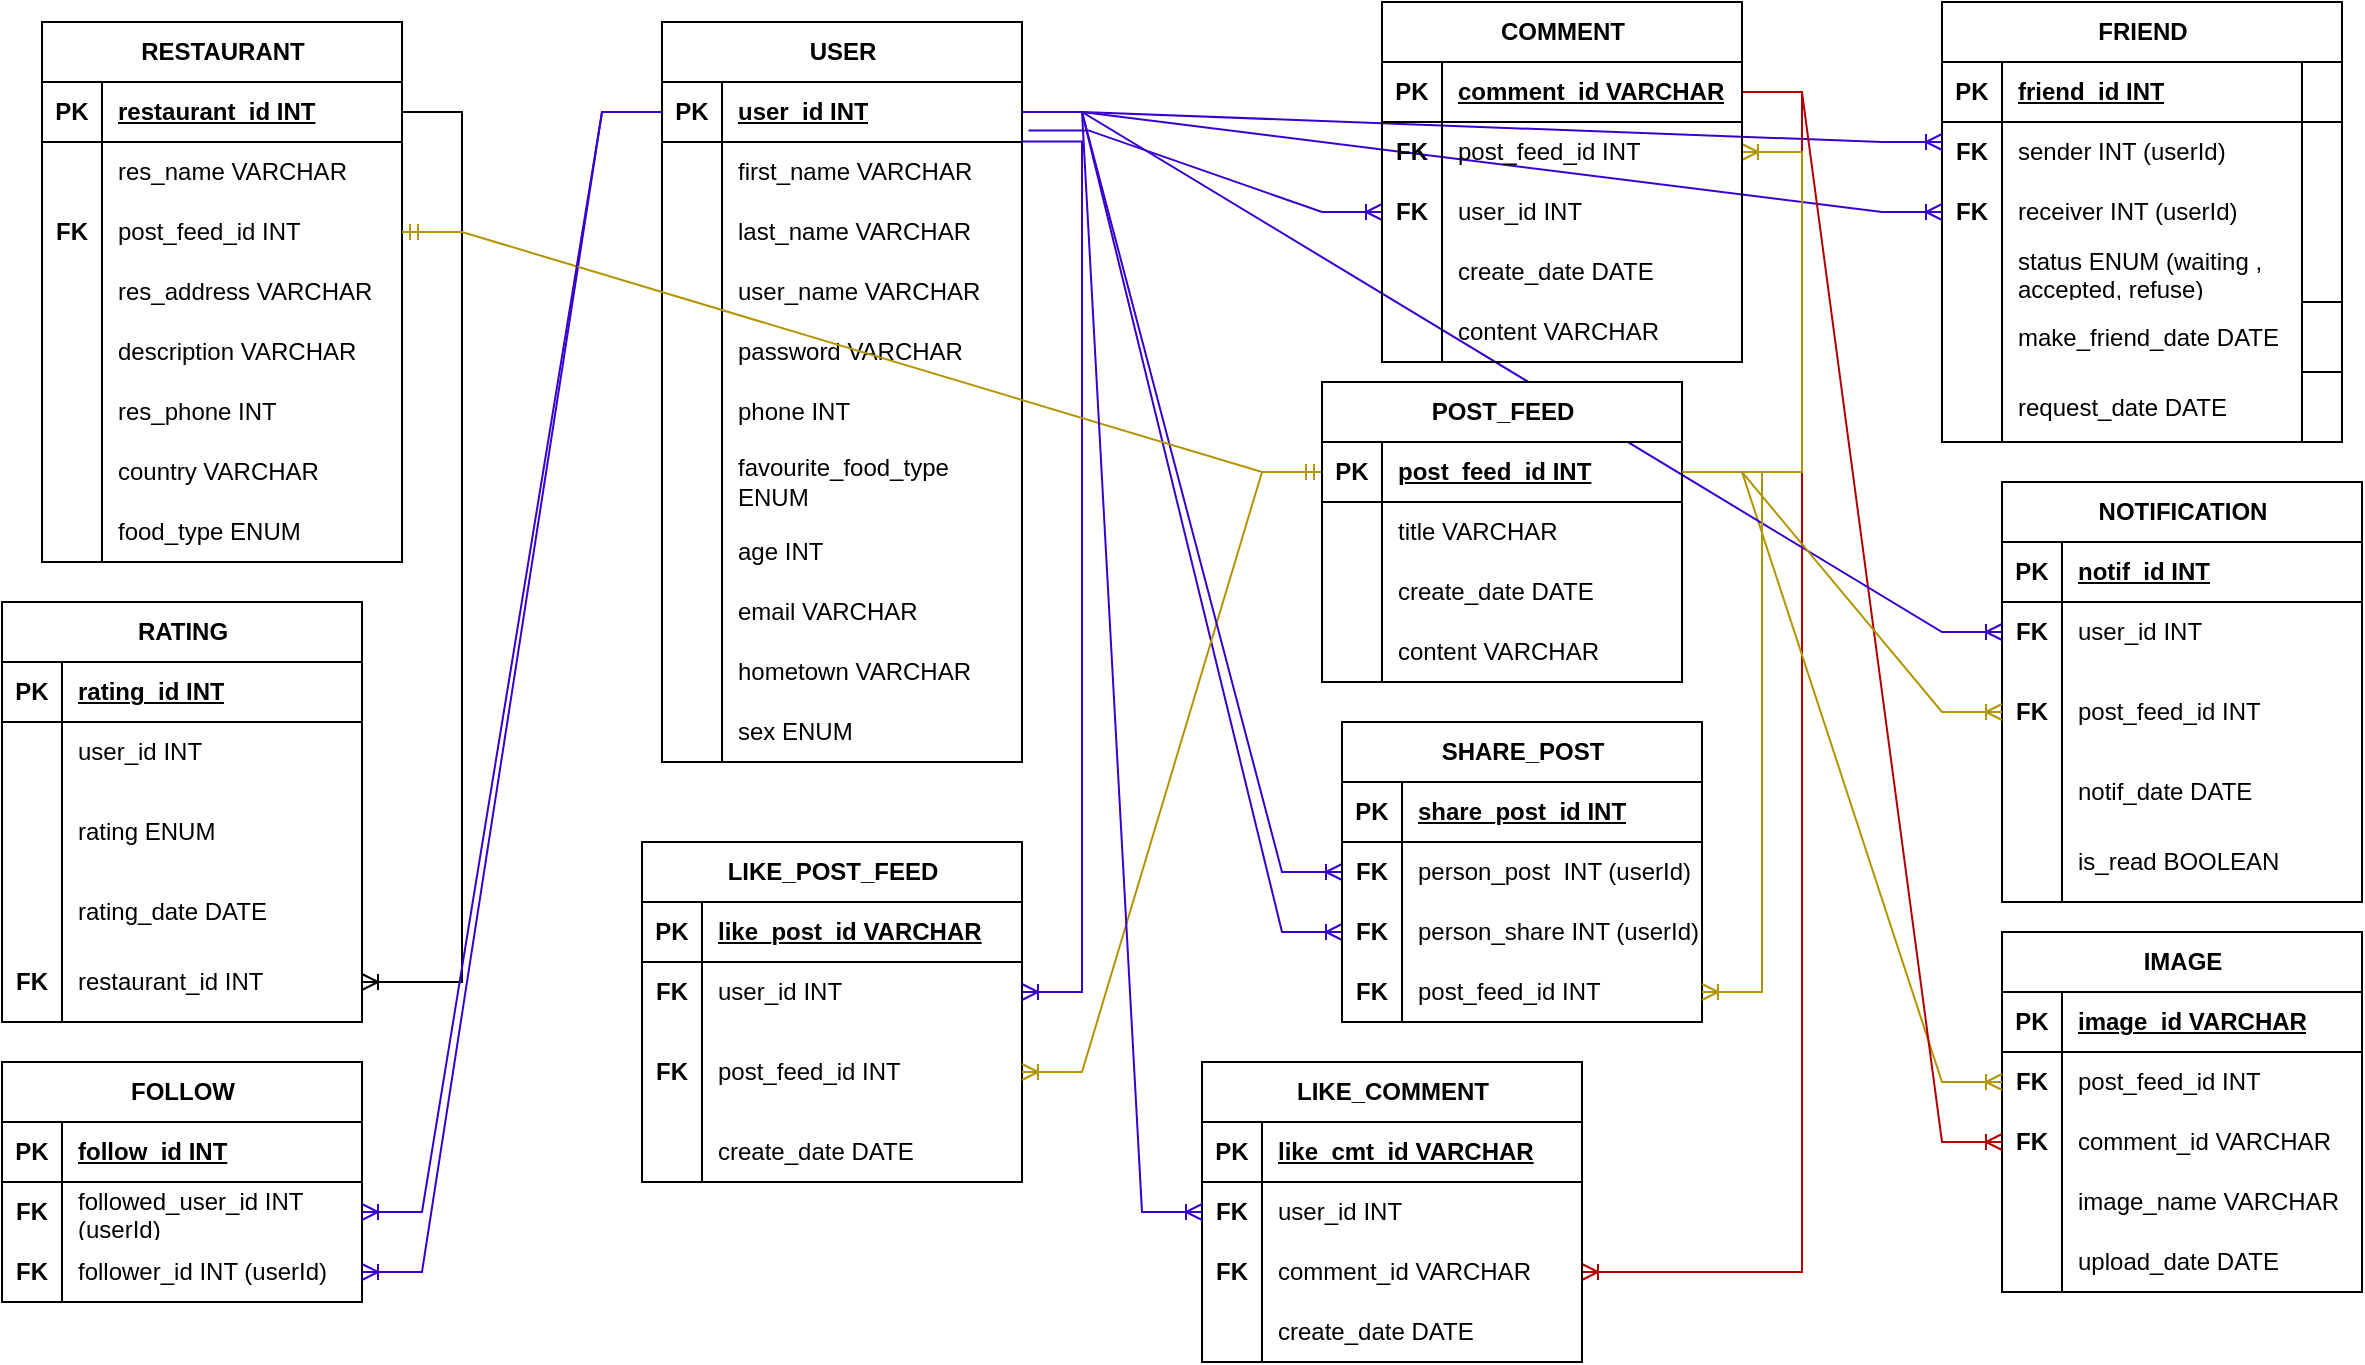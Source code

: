 <mxfile version="21.8.2" type="google">
  <diagram name="Page-1" id="qEy6HmWmTOX5JvXris93">
    <mxGraphModel grid="1" page="1" gridSize="10" guides="1" tooltips="1" connect="1" arrows="1" fold="1" pageScale="1" pageWidth="2000" pageHeight="2000" math="0" shadow="0">
      <root>
        <mxCell id="0" />
        <mxCell id="1" parent="0" />
        <mxCell id="PK1u1HbnFGnYxDfPyAhe-1" value="USER" style="shape=table;startSize=30;container=1;collapsible=1;childLayout=tableLayout;fixedRows=1;rowLines=0;fontStyle=1;align=center;resizeLast=1;html=1;" vertex="1" parent="1">
          <mxGeometry x="-20" y="20" width="180" height="370" as="geometry" />
        </mxCell>
        <mxCell id="PK1u1HbnFGnYxDfPyAhe-2" value="" style="shape=tableRow;horizontal=0;startSize=0;swimlaneHead=0;swimlaneBody=0;fillColor=none;collapsible=0;dropTarget=0;points=[[0,0.5],[1,0.5]];portConstraint=eastwest;top=0;left=0;right=0;bottom=1;" vertex="1" parent="PK1u1HbnFGnYxDfPyAhe-1">
          <mxGeometry y="30" width="180" height="30" as="geometry" />
        </mxCell>
        <mxCell id="PK1u1HbnFGnYxDfPyAhe-3" value="PK" style="shape=partialRectangle;connectable=0;fillColor=none;top=0;left=0;bottom=0;right=0;fontStyle=1;overflow=hidden;whiteSpace=wrap;html=1;" vertex="1" parent="PK1u1HbnFGnYxDfPyAhe-2">
          <mxGeometry width="30" height="30" as="geometry">
            <mxRectangle width="30" height="30" as="alternateBounds" />
          </mxGeometry>
        </mxCell>
        <mxCell id="PK1u1HbnFGnYxDfPyAhe-4" value="user_id INT" style="shape=partialRectangle;connectable=0;fillColor=none;top=0;left=0;bottom=0;right=0;align=left;spacingLeft=6;fontStyle=5;overflow=hidden;whiteSpace=wrap;html=1;" vertex="1" parent="PK1u1HbnFGnYxDfPyAhe-2">
          <mxGeometry x="30" width="150" height="30" as="geometry">
            <mxRectangle width="150" height="30" as="alternateBounds" />
          </mxGeometry>
        </mxCell>
        <mxCell id="_Mnlkoljzggs6KMMQLx9-16" value="" style="shape=tableRow;horizontal=0;startSize=0;swimlaneHead=0;swimlaneBody=0;fillColor=none;collapsible=0;dropTarget=0;points=[[0,0.5],[1,0.5]];portConstraint=eastwest;top=0;left=0;right=0;bottom=0;" vertex="1" parent="PK1u1HbnFGnYxDfPyAhe-1">
          <mxGeometry y="60" width="180" height="30" as="geometry" />
        </mxCell>
        <mxCell id="_Mnlkoljzggs6KMMQLx9-17" value="" style="shape=partialRectangle;connectable=0;fillColor=none;top=0;left=0;bottom=0;right=0;editable=1;overflow=hidden;whiteSpace=wrap;html=1;" vertex="1" parent="_Mnlkoljzggs6KMMQLx9-16">
          <mxGeometry width="30" height="30" as="geometry">
            <mxRectangle width="30" height="30" as="alternateBounds" />
          </mxGeometry>
        </mxCell>
        <mxCell id="_Mnlkoljzggs6KMMQLx9-18" value="first_name&amp;nbsp;VARCHAR" style="shape=partialRectangle;connectable=0;fillColor=none;top=0;left=0;bottom=0;right=0;align=left;spacingLeft=6;overflow=hidden;whiteSpace=wrap;html=1;" vertex="1" parent="_Mnlkoljzggs6KMMQLx9-16">
          <mxGeometry x="30" width="150" height="30" as="geometry">
            <mxRectangle width="150" height="30" as="alternateBounds" />
          </mxGeometry>
        </mxCell>
        <mxCell id="_Mnlkoljzggs6KMMQLx9-13" value="" style="shape=tableRow;horizontal=0;startSize=0;swimlaneHead=0;swimlaneBody=0;fillColor=none;collapsible=0;dropTarget=0;points=[[0,0.5],[1,0.5]];portConstraint=eastwest;top=0;left=0;right=0;bottom=0;" vertex="1" parent="PK1u1HbnFGnYxDfPyAhe-1">
          <mxGeometry y="90" width="180" height="30" as="geometry" />
        </mxCell>
        <mxCell id="_Mnlkoljzggs6KMMQLx9-14" value="" style="shape=partialRectangle;connectable=0;fillColor=none;top=0;left=0;bottom=0;right=0;editable=1;overflow=hidden;whiteSpace=wrap;html=1;" vertex="1" parent="_Mnlkoljzggs6KMMQLx9-13">
          <mxGeometry width="30" height="30" as="geometry">
            <mxRectangle width="30" height="30" as="alternateBounds" />
          </mxGeometry>
        </mxCell>
        <mxCell id="_Mnlkoljzggs6KMMQLx9-15" value="last_name&amp;nbsp;VARCHAR" style="shape=partialRectangle;connectable=0;fillColor=none;top=0;left=0;bottom=0;right=0;align=left;spacingLeft=6;overflow=hidden;whiteSpace=wrap;html=1;" vertex="1" parent="_Mnlkoljzggs6KMMQLx9-13">
          <mxGeometry x="30" width="150" height="30" as="geometry">
            <mxRectangle width="150" height="30" as="alternateBounds" />
          </mxGeometry>
        </mxCell>
        <mxCell id="PK1u1HbnFGnYxDfPyAhe-5" value="" style="shape=tableRow;horizontal=0;startSize=0;swimlaneHead=0;swimlaneBody=0;fillColor=none;collapsible=0;dropTarget=0;points=[[0,0.5],[1,0.5]];portConstraint=eastwest;top=0;left=0;right=0;bottom=0;" vertex="1" parent="PK1u1HbnFGnYxDfPyAhe-1">
          <mxGeometry y="120" width="180" height="30" as="geometry" />
        </mxCell>
        <mxCell id="PK1u1HbnFGnYxDfPyAhe-6" value="" style="shape=partialRectangle;connectable=0;fillColor=none;top=0;left=0;bottom=0;right=0;editable=1;overflow=hidden;whiteSpace=wrap;html=1;" vertex="1" parent="PK1u1HbnFGnYxDfPyAhe-5">
          <mxGeometry width="30" height="30" as="geometry">
            <mxRectangle width="30" height="30" as="alternateBounds" />
          </mxGeometry>
        </mxCell>
        <mxCell id="PK1u1HbnFGnYxDfPyAhe-7" value="user_name&amp;nbsp;VARCHAR" style="shape=partialRectangle;connectable=0;fillColor=none;top=0;left=0;bottom=0;right=0;align=left;spacingLeft=6;overflow=hidden;whiteSpace=wrap;html=1;" vertex="1" parent="PK1u1HbnFGnYxDfPyAhe-5">
          <mxGeometry x="30" width="150" height="30" as="geometry">
            <mxRectangle width="150" height="30" as="alternateBounds" />
          </mxGeometry>
        </mxCell>
        <mxCell id="_Mnlkoljzggs6KMMQLx9-10" value="" style="shape=tableRow;horizontal=0;startSize=0;swimlaneHead=0;swimlaneBody=0;fillColor=none;collapsible=0;dropTarget=0;points=[[0,0.5],[1,0.5]];portConstraint=eastwest;top=0;left=0;right=0;bottom=0;" vertex="1" parent="PK1u1HbnFGnYxDfPyAhe-1">
          <mxGeometry y="150" width="180" height="30" as="geometry" />
        </mxCell>
        <mxCell id="_Mnlkoljzggs6KMMQLx9-11" value="" style="shape=partialRectangle;connectable=0;fillColor=none;top=0;left=0;bottom=0;right=0;editable=1;overflow=hidden;whiteSpace=wrap;html=1;" vertex="1" parent="_Mnlkoljzggs6KMMQLx9-10">
          <mxGeometry width="30" height="30" as="geometry">
            <mxRectangle width="30" height="30" as="alternateBounds" />
          </mxGeometry>
        </mxCell>
        <mxCell id="_Mnlkoljzggs6KMMQLx9-12" value="password&amp;nbsp;VARCHAR" style="shape=partialRectangle;connectable=0;fillColor=none;top=0;left=0;bottom=0;right=0;align=left;spacingLeft=6;overflow=hidden;whiteSpace=wrap;html=1;" vertex="1" parent="_Mnlkoljzggs6KMMQLx9-10">
          <mxGeometry x="30" width="150" height="30" as="geometry">
            <mxRectangle width="150" height="30" as="alternateBounds" />
          </mxGeometry>
        </mxCell>
        <mxCell id="GxK-HtOotK26G7m7sFhS-36" value="" style="shape=tableRow;horizontal=0;startSize=0;swimlaneHead=0;swimlaneBody=0;fillColor=none;collapsible=0;dropTarget=0;points=[[0,0.5],[1,0.5]];portConstraint=eastwest;top=0;left=0;right=0;bottom=0;" vertex="1" parent="PK1u1HbnFGnYxDfPyAhe-1">
          <mxGeometry y="180" width="180" height="30" as="geometry" />
        </mxCell>
        <mxCell id="GxK-HtOotK26G7m7sFhS-37" value="" style="shape=partialRectangle;connectable=0;fillColor=none;top=0;left=0;bottom=0;right=0;editable=1;overflow=hidden;whiteSpace=wrap;html=1;" vertex="1" parent="GxK-HtOotK26G7m7sFhS-36">
          <mxGeometry width="30" height="30" as="geometry">
            <mxRectangle width="30" height="30" as="alternateBounds" />
          </mxGeometry>
        </mxCell>
        <mxCell id="GxK-HtOotK26G7m7sFhS-38" value="phone INT" style="shape=partialRectangle;connectable=0;fillColor=none;top=0;left=0;bottom=0;right=0;align=left;spacingLeft=6;overflow=hidden;whiteSpace=wrap;html=1;" vertex="1" parent="GxK-HtOotK26G7m7sFhS-36">
          <mxGeometry x="30" width="150" height="30" as="geometry">
            <mxRectangle width="150" height="30" as="alternateBounds" />
          </mxGeometry>
        </mxCell>
        <mxCell id="GxK-HtOotK26G7m7sFhS-48" value="" style="shape=tableRow;horizontal=0;startSize=0;swimlaneHead=0;swimlaneBody=0;fillColor=none;collapsible=0;dropTarget=0;points=[[0,0.5],[1,0.5]];portConstraint=eastwest;top=0;left=0;right=0;bottom=0;" vertex="1" parent="PK1u1HbnFGnYxDfPyAhe-1">
          <mxGeometry y="210" width="180" height="40" as="geometry" />
        </mxCell>
        <mxCell id="GxK-HtOotK26G7m7sFhS-49" value="" style="shape=partialRectangle;connectable=0;fillColor=none;top=0;left=0;bottom=0;right=0;editable=1;overflow=hidden;whiteSpace=wrap;html=1;" vertex="1" parent="GxK-HtOotK26G7m7sFhS-48">
          <mxGeometry width="30" height="40" as="geometry">
            <mxRectangle width="30" height="40" as="alternateBounds" />
          </mxGeometry>
        </mxCell>
        <mxCell id="GxK-HtOotK26G7m7sFhS-50" value="favourite_food_type ENUM" style="shape=partialRectangle;connectable=0;fillColor=none;top=0;left=0;bottom=0;right=0;align=left;spacingLeft=6;overflow=hidden;whiteSpace=wrap;html=1;" vertex="1" parent="GxK-HtOotK26G7m7sFhS-48">
          <mxGeometry x="30" width="150" height="40" as="geometry">
            <mxRectangle width="150" height="40" as="alternateBounds" />
          </mxGeometry>
        </mxCell>
        <mxCell id="GxK-HtOotK26G7m7sFhS-39" value="" style="shape=tableRow;horizontal=0;startSize=0;swimlaneHead=0;swimlaneBody=0;fillColor=none;collapsible=0;dropTarget=0;points=[[0,0.5],[1,0.5]];portConstraint=eastwest;top=0;left=0;right=0;bottom=0;" vertex="1" parent="PK1u1HbnFGnYxDfPyAhe-1">
          <mxGeometry y="250" width="180" height="30" as="geometry" />
        </mxCell>
        <mxCell id="GxK-HtOotK26G7m7sFhS-40" value="" style="shape=partialRectangle;connectable=0;fillColor=none;top=0;left=0;bottom=0;right=0;editable=1;overflow=hidden;whiteSpace=wrap;html=1;" vertex="1" parent="GxK-HtOotK26G7m7sFhS-39">
          <mxGeometry width="30" height="30" as="geometry">
            <mxRectangle width="30" height="30" as="alternateBounds" />
          </mxGeometry>
        </mxCell>
        <mxCell id="GxK-HtOotK26G7m7sFhS-41" value="age INT" style="shape=partialRectangle;connectable=0;fillColor=none;top=0;left=0;bottom=0;right=0;align=left;spacingLeft=6;overflow=hidden;whiteSpace=wrap;html=1;" vertex="1" parent="GxK-HtOotK26G7m7sFhS-39">
          <mxGeometry x="30" width="150" height="30" as="geometry">
            <mxRectangle width="150" height="30" as="alternateBounds" />
          </mxGeometry>
        </mxCell>
        <mxCell id="_Mnlkoljzggs6KMMQLx9-7" value="" style="shape=tableRow;horizontal=0;startSize=0;swimlaneHead=0;swimlaneBody=0;fillColor=none;collapsible=0;dropTarget=0;points=[[0,0.5],[1,0.5]];portConstraint=eastwest;top=0;left=0;right=0;bottom=0;" vertex="1" parent="PK1u1HbnFGnYxDfPyAhe-1">
          <mxGeometry y="280" width="180" height="30" as="geometry" />
        </mxCell>
        <mxCell id="_Mnlkoljzggs6KMMQLx9-8" value="" style="shape=partialRectangle;connectable=0;fillColor=none;top=0;left=0;bottom=0;right=0;editable=1;overflow=hidden;whiteSpace=wrap;html=1;" vertex="1" parent="_Mnlkoljzggs6KMMQLx9-7">
          <mxGeometry width="30" height="30" as="geometry">
            <mxRectangle width="30" height="30" as="alternateBounds" />
          </mxGeometry>
        </mxCell>
        <mxCell id="_Mnlkoljzggs6KMMQLx9-9" value="email&amp;nbsp;VARCHAR" style="shape=partialRectangle;connectable=0;fillColor=none;top=0;left=0;bottom=0;right=0;align=left;spacingLeft=6;overflow=hidden;whiteSpace=wrap;html=1;" vertex="1" parent="_Mnlkoljzggs6KMMQLx9-7">
          <mxGeometry x="30" width="150" height="30" as="geometry">
            <mxRectangle width="150" height="30" as="alternateBounds" />
          </mxGeometry>
        </mxCell>
        <mxCell id="Q6sTfUbW_WdQAHio7Tyd-1" value="" style="shape=tableRow;horizontal=0;startSize=0;swimlaneHead=0;swimlaneBody=0;fillColor=none;collapsible=0;dropTarget=0;points=[[0,0.5],[1,0.5]];portConstraint=eastwest;top=0;left=0;right=0;bottom=0;" vertex="1" parent="PK1u1HbnFGnYxDfPyAhe-1">
          <mxGeometry y="310" width="180" height="30" as="geometry" />
        </mxCell>
        <mxCell id="Q6sTfUbW_WdQAHio7Tyd-2" value="" style="shape=partialRectangle;connectable=0;fillColor=none;top=0;left=0;bottom=0;right=0;editable=1;overflow=hidden;whiteSpace=wrap;html=1;" vertex="1" parent="Q6sTfUbW_WdQAHio7Tyd-1">
          <mxGeometry width="30" height="30" as="geometry">
            <mxRectangle width="30" height="30" as="alternateBounds" />
          </mxGeometry>
        </mxCell>
        <mxCell id="Q6sTfUbW_WdQAHio7Tyd-3" value="hometown&amp;nbsp;VARCHAR" style="shape=partialRectangle;connectable=0;fillColor=none;top=0;left=0;bottom=0;right=0;align=left;spacingLeft=6;overflow=hidden;whiteSpace=wrap;html=1;" vertex="1" parent="Q6sTfUbW_WdQAHio7Tyd-1">
          <mxGeometry x="30" width="150" height="30" as="geometry">
            <mxRectangle width="150" height="30" as="alternateBounds" />
          </mxGeometry>
        </mxCell>
        <mxCell id="_Mnlkoljzggs6KMMQLx9-72" value="" style="shape=tableRow;horizontal=0;startSize=0;swimlaneHead=0;swimlaneBody=0;fillColor=none;collapsible=0;dropTarget=0;points=[[0,0.5],[1,0.5]];portConstraint=eastwest;top=0;left=0;right=0;bottom=0;" vertex="1" parent="PK1u1HbnFGnYxDfPyAhe-1">
          <mxGeometry y="340" width="180" height="30" as="geometry" />
        </mxCell>
        <mxCell id="_Mnlkoljzggs6KMMQLx9-73" value="" style="shape=partialRectangle;connectable=0;fillColor=none;top=0;left=0;bottom=0;right=0;editable=1;overflow=hidden;whiteSpace=wrap;html=1;" vertex="1" parent="_Mnlkoljzggs6KMMQLx9-72">
          <mxGeometry width="30" height="30" as="geometry">
            <mxRectangle width="30" height="30" as="alternateBounds" />
          </mxGeometry>
        </mxCell>
        <mxCell id="_Mnlkoljzggs6KMMQLx9-74" value="sex ENUM" style="shape=partialRectangle;connectable=0;fillColor=none;top=0;left=0;bottom=0;right=0;align=left;spacingLeft=6;overflow=hidden;whiteSpace=wrap;html=1;" vertex="1" parent="_Mnlkoljzggs6KMMQLx9-72">
          <mxGeometry x="30" width="150" height="30" as="geometry">
            <mxRectangle width="150" height="30" as="alternateBounds" />
          </mxGeometry>
        </mxCell>
        <mxCell id="PK1u1HbnFGnYxDfPyAhe-23" value="FRIEND" style="shape=table;startSize=30;container=1;collapsible=1;childLayout=tableLayout;fixedRows=1;rowLines=0;fontStyle=1;align=center;resizeLast=1;html=1;" vertex="1" parent="1">
          <mxGeometry x="620" y="10" width="200" height="220" as="geometry" />
        </mxCell>
        <mxCell id="PK1u1HbnFGnYxDfPyAhe-24" value="" style="shape=tableRow;horizontal=0;startSize=0;swimlaneHead=0;swimlaneBody=0;fillColor=none;collapsible=0;dropTarget=0;points=[[0,0.5],[1,0.5]];portConstraint=eastwest;top=0;left=0;right=0;bottom=1;" vertex="1" parent="PK1u1HbnFGnYxDfPyAhe-23">
          <mxGeometry y="30" width="200" height="30" as="geometry" />
        </mxCell>
        <mxCell id="PK1u1HbnFGnYxDfPyAhe-25" value="PK" style="shape=partialRectangle;connectable=0;fillColor=none;top=0;left=0;bottom=0;right=0;fontStyle=1;overflow=hidden;whiteSpace=wrap;html=1;" vertex="1" parent="PK1u1HbnFGnYxDfPyAhe-24">
          <mxGeometry width="30" height="30" as="geometry">
            <mxRectangle width="30" height="30" as="alternateBounds" />
          </mxGeometry>
        </mxCell>
        <mxCell id="PK1u1HbnFGnYxDfPyAhe-26" value="friend_id INT" style="shape=partialRectangle;connectable=0;fillColor=none;top=0;left=0;bottom=0;right=0;align=left;spacingLeft=6;fontStyle=5;overflow=hidden;whiteSpace=wrap;html=1;" vertex="1" parent="PK1u1HbnFGnYxDfPyAhe-24">
          <mxGeometry x="30" width="170" height="30" as="geometry">
            <mxRectangle width="170" height="30" as="alternateBounds" />
          </mxGeometry>
        </mxCell>
        <mxCell id="_Mnlkoljzggs6KMMQLx9-201" value="" style="shape=tableRow;horizontal=0;startSize=0;swimlaneHead=0;swimlaneBody=0;fillColor=none;collapsible=0;dropTarget=0;points=[[0,0.5],[1,0.5]];portConstraint=eastwest;top=0;left=0;right=0;bottom=0;" vertex="1" parent="PK1u1HbnFGnYxDfPyAhe-23">
          <mxGeometry y="60" width="200" height="30" as="geometry" />
        </mxCell>
        <mxCell id="_Mnlkoljzggs6KMMQLx9-202" value="&lt;b&gt;FK&lt;/b&gt;" style="shape=partialRectangle;connectable=0;fillColor=none;top=0;left=0;bottom=0;right=0;editable=1;overflow=hidden;whiteSpace=wrap;html=1;" vertex="1" parent="_Mnlkoljzggs6KMMQLx9-201">
          <mxGeometry width="30" height="30" as="geometry">
            <mxRectangle width="30" height="30" as="alternateBounds" />
          </mxGeometry>
        </mxCell>
        <mxCell id="_Mnlkoljzggs6KMMQLx9-203" value="sender INT (userId)" style="shape=partialRectangle;connectable=0;fillColor=none;top=0;left=0;bottom=0;right=0;align=left;spacingLeft=6;overflow=hidden;whiteSpace=wrap;html=1;" vertex="1" parent="_Mnlkoljzggs6KMMQLx9-201">
          <mxGeometry x="30" width="170" height="30" as="geometry">
            <mxRectangle width="170" height="30" as="alternateBounds" />
          </mxGeometry>
        </mxCell>
        <mxCell id="PK1u1HbnFGnYxDfPyAhe-30" value="" style="shape=tableRow;horizontal=0;startSize=0;swimlaneHead=0;swimlaneBody=0;fillColor=none;collapsible=0;dropTarget=0;points=[[0,0.5],[1,0.5]];portConstraint=eastwest;top=0;left=0;right=0;bottom=0;" vertex="1" parent="PK1u1HbnFGnYxDfPyAhe-23">
          <mxGeometry y="90" width="200" height="30" as="geometry" />
        </mxCell>
        <mxCell id="PK1u1HbnFGnYxDfPyAhe-31" value="&lt;b&gt;FK&lt;/b&gt;" style="shape=partialRectangle;connectable=0;fillColor=none;top=0;left=0;bottom=0;right=0;editable=1;overflow=hidden;whiteSpace=wrap;html=1;" vertex="1" parent="PK1u1HbnFGnYxDfPyAhe-30">
          <mxGeometry width="30" height="30" as="geometry">
            <mxRectangle width="30" height="30" as="alternateBounds" />
          </mxGeometry>
        </mxCell>
        <mxCell id="PK1u1HbnFGnYxDfPyAhe-32" value="receiver INT (userId)" style="shape=partialRectangle;connectable=0;fillColor=none;top=0;left=0;bottom=0;right=0;align=left;spacingLeft=6;overflow=hidden;whiteSpace=wrap;html=1;" vertex="1" parent="PK1u1HbnFGnYxDfPyAhe-30">
          <mxGeometry x="30" width="170" height="30" as="geometry">
            <mxRectangle width="170" height="30" as="alternateBounds" />
          </mxGeometry>
        </mxCell>
        <mxCell id="_Mnlkoljzggs6KMMQLx9-295" value="" style="shape=tableRow;horizontal=0;startSize=0;swimlaneHead=0;swimlaneBody=0;fillColor=none;collapsible=0;dropTarget=0;points=[[0,0.5],[1,0.5]];portConstraint=eastwest;top=0;left=0;right=0;bottom=0;" vertex="1" parent="PK1u1HbnFGnYxDfPyAhe-23">
          <mxGeometry y="120" width="200" height="30" as="geometry" />
        </mxCell>
        <mxCell id="_Mnlkoljzggs6KMMQLx9-296" value="" style="shape=partialRectangle;connectable=0;fillColor=none;top=0;left=0;bottom=0;right=0;editable=1;overflow=hidden;whiteSpace=wrap;html=1;" vertex="1" parent="_Mnlkoljzggs6KMMQLx9-295">
          <mxGeometry width="30" height="30" as="geometry">
            <mxRectangle width="30" height="30" as="alternateBounds" />
          </mxGeometry>
        </mxCell>
        <mxCell id="_Mnlkoljzggs6KMMQLx9-297" value="status ENUM (waiting , accepted, refuse)" style="shape=partialRectangle;connectable=0;fillColor=none;top=0;left=0;bottom=0;right=0;align=left;spacingLeft=6;overflow=hidden;whiteSpace=wrap;html=1;" vertex="1" parent="_Mnlkoljzggs6KMMQLx9-295">
          <mxGeometry x="30" width="170" height="30" as="geometry">
            <mxRectangle width="170" height="30" as="alternateBounds" />
          </mxGeometry>
        </mxCell>
        <mxCell id="GxK-HtOotK26G7m7sFhS-21" value="" style="shape=tableRow;horizontal=0;startSize=0;swimlaneHead=0;swimlaneBody=0;fillColor=none;collapsible=0;dropTarget=0;points=[[0,0.5],[1,0.5]];portConstraint=eastwest;top=0;left=0;right=0;bottom=0;" vertex="1" parent="PK1u1HbnFGnYxDfPyAhe-23">
          <mxGeometry y="150" width="200" height="35" as="geometry" />
        </mxCell>
        <mxCell id="GxK-HtOotK26G7m7sFhS-22" value="" style="shape=partialRectangle;connectable=0;fillColor=none;top=0;left=0;bottom=0;right=0;editable=1;overflow=hidden;whiteSpace=wrap;html=1;" vertex="1" parent="GxK-HtOotK26G7m7sFhS-21">
          <mxGeometry width="30" height="35" as="geometry">
            <mxRectangle width="30" height="35" as="alternateBounds" />
          </mxGeometry>
        </mxCell>
        <mxCell id="GxK-HtOotK26G7m7sFhS-23" value="make_friend_date DATE" style="shape=partialRectangle;connectable=0;fillColor=none;top=0;left=0;bottom=0;right=0;align=left;spacingLeft=6;overflow=hidden;whiteSpace=wrap;html=1;" vertex="1" parent="GxK-HtOotK26G7m7sFhS-21">
          <mxGeometry x="30" width="150" height="35" as="geometry">
            <mxRectangle width="150" height="35" as="alternateBounds" />
          </mxGeometry>
        </mxCell>
        <mxCell id="GxK-HtOotK26G7m7sFhS-24" value="" style="whiteSpace=wrap;html=1;startSize=30;fontStyle=1;" vertex="1" parent="GxK-HtOotK26G7m7sFhS-21">
          <mxGeometry x="180" width="20" height="35" as="geometry">
            <mxRectangle width="20" height="35" as="alternateBounds" />
          </mxGeometry>
        </mxCell>
        <mxCell id="_Mnlkoljzggs6KMMQLx9-1" value="" style="shape=tableRow;horizontal=0;startSize=0;swimlaneHead=0;swimlaneBody=0;fillColor=none;collapsible=0;dropTarget=0;points=[[0,0.5],[1,0.5]];portConstraint=eastwest;top=0;left=0;right=0;bottom=0;" vertex="1" parent="PK1u1HbnFGnYxDfPyAhe-23">
          <mxGeometry y="185" width="200" height="35" as="geometry" />
        </mxCell>
        <mxCell id="_Mnlkoljzggs6KMMQLx9-2" value="" style="shape=partialRectangle;connectable=0;fillColor=none;top=0;left=0;bottom=0;right=0;editable=1;overflow=hidden;whiteSpace=wrap;html=1;" vertex="1" parent="_Mnlkoljzggs6KMMQLx9-1">
          <mxGeometry width="30" height="35" as="geometry">
            <mxRectangle width="30" height="35" as="alternateBounds" />
          </mxGeometry>
        </mxCell>
        <mxCell id="_Mnlkoljzggs6KMMQLx9-3" value="request_date DATE" style="shape=partialRectangle;connectable=0;fillColor=none;top=0;left=0;bottom=0;right=0;align=left;spacingLeft=6;overflow=hidden;whiteSpace=wrap;html=1;" vertex="1" parent="_Mnlkoljzggs6KMMQLx9-1">
          <mxGeometry x="30" width="150" height="35" as="geometry">
            <mxRectangle width="150" height="35" as="alternateBounds" />
          </mxGeometry>
        </mxCell>
        <mxCell id="_Mnlkoljzggs6KMMQLx9-130" value="" style="whiteSpace=wrap;html=1;startSize=30;fontStyle=1;" vertex="1" parent="_Mnlkoljzggs6KMMQLx9-1">
          <mxGeometry x="180" width="20" height="35" as="geometry">
            <mxRectangle width="20" height="35" as="alternateBounds" />
          </mxGeometry>
        </mxCell>
        <mxCell id="_Mnlkoljzggs6KMMQLx9-44" value="NOTIFICATION" style="shape=table;startSize=30;container=1;collapsible=1;childLayout=tableLayout;fixedRows=1;rowLines=0;fontStyle=1;align=center;resizeLast=1;html=1;" vertex="1" parent="1">
          <mxGeometry x="650" y="250" width="180" height="210" as="geometry" />
        </mxCell>
        <mxCell id="_Mnlkoljzggs6KMMQLx9-45" value="" style="shape=tableRow;horizontal=0;startSize=0;swimlaneHead=0;swimlaneBody=0;fillColor=none;collapsible=0;dropTarget=0;points=[[0,0.5],[1,0.5]];portConstraint=eastwest;top=0;left=0;right=0;bottom=1;" vertex="1" parent="_Mnlkoljzggs6KMMQLx9-44">
          <mxGeometry y="30" width="180" height="30" as="geometry" />
        </mxCell>
        <mxCell id="_Mnlkoljzggs6KMMQLx9-46" value="PK" style="shape=partialRectangle;connectable=0;fillColor=none;top=0;left=0;bottom=0;right=0;fontStyle=1;overflow=hidden;whiteSpace=wrap;html=1;" vertex="1" parent="_Mnlkoljzggs6KMMQLx9-45">
          <mxGeometry width="30" height="30" as="geometry">
            <mxRectangle width="30" height="30" as="alternateBounds" />
          </mxGeometry>
        </mxCell>
        <mxCell id="_Mnlkoljzggs6KMMQLx9-47" value="notif_id INT" style="shape=partialRectangle;connectable=0;fillColor=none;top=0;left=0;bottom=0;right=0;align=left;spacingLeft=6;fontStyle=5;overflow=hidden;whiteSpace=wrap;html=1;" vertex="1" parent="_Mnlkoljzggs6KMMQLx9-45">
          <mxGeometry x="30" width="150" height="30" as="geometry">
            <mxRectangle width="150" height="30" as="alternateBounds" />
          </mxGeometry>
        </mxCell>
        <mxCell id="_Mnlkoljzggs6KMMQLx9-48" value="" style="shape=tableRow;horizontal=0;startSize=0;swimlaneHead=0;swimlaneBody=0;fillColor=none;collapsible=0;dropTarget=0;points=[[0,0.5],[1,0.5]];portConstraint=eastwest;top=0;left=0;right=0;bottom=0;" vertex="1" parent="_Mnlkoljzggs6KMMQLx9-44">
          <mxGeometry y="60" width="180" height="30" as="geometry" />
        </mxCell>
        <mxCell id="_Mnlkoljzggs6KMMQLx9-49" value="&lt;b&gt;FK&lt;/b&gt;" style="shape=partialRectangle;connectable=0;fillColor=none;top=0;left=0;bottom=0;right=0;editable=1;overflow=hidden;whiteSpace=wrap;html=1;" vertex="1" parent="_Mnlkoljzggs6KMMQLx9-48">
          <mxGeometry width="30" height="30" as="geometry">
            <mxRectangle width="30" height="30" as="alternateBounds" />
          </mxGeometry>
        </mxCell>
        <mxCell id="_Mnlkoljzggs6KMMQLx9-50" value="user_id INT&amp;nbsp;" style="shape=partialRectangle;connectable=0;fillColor=none;top=0;left=0;bottom=0;right=0;align=left;spacingLeft=6;overflow=hidden;whiteSpace=wrap;html=1;" vertex="1" parent="_Mnlkoljzggs6KMMQLx9-48">
          <mxGeometry x="30" width="150" height="30" as="geometry">
            <mxRectangle width="150" height="30" as="alternateBounds" />
          </mxGeometry>
        </mxCell>
        <mxCell id="_Mnlkoljzggs6KMMQLx9-51" value="" style="shape=tableRow;horizontal=0;startSize=0;swimlaneHead=0;swimlaneBody=0;fillColor=none;collapsible=0;dropTarget=0;points=[[0,0.5],[1,0.5]];portConstraint=eastwest;top=0;left=0;right=0;bottom=0;" vertex="1" parent="_Mnlkoljzggs6KMMQLx9-44">
          <mxGeometry y="90" width="180" height="50" as="geometry" />
        </mxCell>
        <mxCell id="_Mnlkoljzggs6KMMQLx9-52" value="&lt;b&gt;FK&lt;/b&gt;" style="shape=partialRectangle;connectable=0;fillColor=none;top=0;left=0;bottom=0;right=0;editable=1;overflow=hidden;whiteSpace=wrap;html=1;" vertex="1" parent="_Mnlkoljzggs6KMMQLx9-51">
          <mxGeometry width="30" height="50" as="geometry">
            <mxRectangle width="30" height="50" as="alternateBounds" />
          </mxGeometry>
        </mxCell>
        <mxCell id="_Mnlkoljzggs6KMMQLx9-53" value="post_feed_id INT" style="shape=partialRectangle;connectable=0;fillColor=none;top=0;left=0;bottom=0;right=0;align=left;spacingLeft=6;overflow=hidden;whiteSpace=wrap;html=1;" vertex="1" parent="_Mnlkoljzggs6KMMQLx9-51">
          <mxGeometry x="30" width="150" height="50" as="geometry">
            <mxRectangle width="150" height="50" as="alternateBounds" />
          </mxGeometry>
        </mxCell>
        <mxCell id="_Mnlkoljzggs6KMMQLx9-290" value="" style="shape=tableRow;horizontal=0;startSize=0;swimlaneHead=0;swimlaneBody=0;fillColor=none;collapsible=0;dropTarget=0;points=[[0,0.5],[1,0.5]];portConstraint=eastwest;top=0;left=0;right=0;bottom=0;" vertex="1" parent="_Mnlkoljzggs6KMMQLx9-44">
          <mxGeometry y="140" width="180" height="30" as="geometry" />
        </mxCell>
        <mxCell id="_Mnlkoljzggs6KMMQLx9-291" value="" style="shape=partialRectangle;connectable=0;fillColor=none;top=0;left=0;bottom=0;right=0;editable=1;overflow=hidden;whiteSpace=wrap;html=1;" vertex="1" parent="_Mnlkoljzggs6KMMQLx9-290">
          <mxGeometry width="30" height="30" as="geometry">
            <mxRectangle width="30" height="30" as="alternateBounds" />
          </mxGeometry>
        </mxCell>
        <mxCell id="_Mnlkoljzggs6KMMQLx9-292" value="notif_date DATE" style="shape=partialRectangle;connectable=0;fillColor=none;top=0;left=0;bottom=0;right=0;align=left;spacingLeft=6;overflow=hidden;whiteSpace=wrap;html=1;" vertex="1" parent="_Mnlkoljzggs6KMMQLx9-290">
          <mxGeometry x="30" width="150" height="30" as="geometry">
            <mxRectangle width="150" height="30" as="alternateBounds" />
          </mxGeometry>
        </mxCell>
        <mxCell id="_Mnlkoljzggs6KMMQLx9-66" value="" style="shape=tableRow;horizontal=0;startSize=0;swimlaneHead=0;swimlaneBody=0;fillColor=none;collapsible=0;dropTarget=0;points=[[0,0.5],[1,0.5]];portConstraint=eastwest;top=0;left=0;right=0;bottom=0;" vertex="1" parent="_Mnlkoljzggs6KMMQLx9-44">
          <mxGeometry y="170" width="180" height="40" as="geometry" />
        </mxCell>
        <mxCell id="_Mnlkoljzggs6KMMQLx9-67" value="" style="shape=partialRectangle;connectable=0;fillColor=none;top=0;left=0;bottom=0;right=0;editable=1;overflow=hidden;whiteSpace=wrap;html=1;" vertex="1" parent="_Mnlkoljzggs6KMMQLx9-66">
          <mxGeometry width="30" height="40" as="geometry">
            <mxRectangle width="30" height="40" as="alternateBounds" />
          </mxGeometry>
        </mxCell>
        <mxCell id="_Mnlkoljzggs6KMMQLx9-68" value="is_read BOOLEAN" style="shape=partialRectangle;connectable=0;fillColor=none;top=0;left=0;bottom=0;right=0;align=left;spacingLeft=6;overflow=hidden;whiteSpace=wrap;html=1;" vertex="1" parent="_Mnlkoljzggs6KMMQLx9-66">
          <mxGeometry x="30" width="150" height="40" as="geometry">
            <mxRectangle width="150" height="40" as="alternateBounds" />
          </mxGeometry>
        </mxCell>
        <mxCell id="_Mnlkoljzggs6KMMQLx9-101" value="LIKE_POST_FEED" style="shape=table;startSize=30;container=1;collapsible=1;childLayout=tableLayout;fixedRows=1;rowLines=0;fontStyle=1;align=center;resizeLast=1;html=1;" vertex="1" parent="1">
          <mxGeometry x="-30" y="430" width="190" height="170.0" as="geometry" />
        </mxCell>
        <mxCell id="_Mnlkoljzggs6KMMQLx9-102" value="" style="shape=tableRow;horizontal=0;startSize=0;swimlaneHead=0;swimlaneBody=0;fillColor=none;collapsible=0;dropTarget=0;points=[[0,0.5],[1,0.5]];portConstraint=eastwest;top=0;left=0;right=0;bottom=1;" vertex="1" parent="_Mnlkoljzggs6KMMQLx9-101">
          <mxGeometry y="30" width="190" height="30" as="geometry" />
        </mxCell>
        <mxCell id="_Mnlkoljzggs6KMMQLx9-103" value="PK" style="shape=partialRectangle;connectable=0;fillColor=none;top=0;left=0;bottom=0;right=0;fontStyle=1;overflow=hidden;whiteSpace=wrap;html=1;" vertex="1" parent="_Mnlkoljzggs6KMMQLx9-102">
          <mxGeometry width="30" height="30" as="geometry">
            <mxRectangle width="30" height="30" as="alternateBounds" />
          </mxGeometry>
        </mxCell>
        <mxCell id="_Mnlkoljzggs6KMMQLx9-104" value="like_post_id&amp;nbsp;VARCHAR" style="shape=partialRectangle;connectable=0;fillColor=none;top=0;left=0;bottom=0;right=0;align=left;spacingLeft=6;fontStyle=5;overflow=hidden;whiteSpace=wrap;html=1;" vertex="1" parent="_Mnlkoljzggs6KMMQLx9-102">
          <mxGeometry x="30" width="160" height="30" as="geometry">
            <mxRectangle width="160" height="30" as="alternateBounds" />
          </mxGeometry>
        </mxCell>
        <mxCell id="_Mnlkoljzggs6KMMQLx9-166" value="" style="shape=tableRow;horizontal=0;startSize=0;swimlaneHead=0;swimlaneBody=0;fillColor=none;collapsible=0;dropTarget=0;points=[[0,0.5],[1,0.5]];portConstraint=eastwest;top=0;left=0;right=0;bottom=0;" vertex="1" parent="_Mnlkoljzggs6KMMQLx9-101">
          <mxGeometry y="60" width="190" height="30" as="geometry" />
        </mxCell>
        <mxCell id="_Mnlkoljzggs6KMMQLx9-167" value="&lt;b&gt;FK&lt;/b&gt;" style="shape=partialRectangle;connectable=0;fillColor=none;top=0;left=0;bottom=0;right=0;editable=1;overflow=hidden;whiteSpace=wrap;html=1;" vertex="1" parent="_Mnlkoljzggs6KMMQLx9-166">
          <mxGeometry width="30" height="30" as="geometry">
            <mxRectangle width="30" height="30" as="alternateBounds" />
          </mxGeometry>
        </mxCell>
        <mxCell id="_Mnlkoljzggs6KMMQLx9-168" value="user_id INT&amp;nbsp;" style="shape=partialRectangle;connectable=0;fillColor=none;top=0;left=0;bottom=0;right=0;align=left;spacingLeft=6;overflow=hidden;whiteSpace=wrap;html=1;" vertex="1" parent="_Mnlkoljzggs6KMMQLx9-166">
          <mxGeometry x="30" width="160" height="30" as="geometry">
            <mxRectangle width="160" height="30" as="alternateBounds" />
          </mxGeometry>
        </mxCell>
        <mxCell id="GxK-HtOotK26G7m7sFhS-75" value="" style="shape=tableRow;horizontal=0;startSize=0;swimlaneHead=0;swimlaneBody=0;fillColor=none;collapsible=0;dropTarget=0;points=[[0,0.5],[1,0.5]];portConstraint=eastwest;top=0;left=0;right=0;bottom=0;" vertex="1" parent="_Mnlkoljzggs6KMMQLx9-101">
          <mxGeometry y="90" width="190" height="50" as="geometry" />
        </mxCell>
        <mxCell id="GxK-HtOotK26G7m7sFhS-76" value="&lt;b&gt;FK&lt;/b&gt;" style="shape=partialRectangle;connectable=0;fillColor=none;top=0;left=0;bottom=0;right=0;editable=1;overflow=hidden;whiteSpace=wrap;html=1;" vertex="1" parent="GxK-HtOotK26G7m7sFhS-75">
          <mxGeometry width="30" height="50" as="geometry">
            <mxRectangle width="30" height="50" as="alternateBounds" />
          </mxGeometry>
        </mxCell>
        <mxCell id="GxK-HtOotK26G7m7sFhS-77" value="post_feed_id INT&amp;nbsp;" style="shape=partialRectangle;connectable=0;fillColor=none;top=0;left=0;bottom=0;right=0;align=left;spacingLeft=6;overflow=hidden;whiteSpace=wrap;html=1;" vertex="1" parent="GxK-HtOotK26G7m7sFhS-75">
          <mxGeometry x="30" width="160" height="50" as="geometry">
            <mxRectangle width="160" height="50" as="alternateBounds" />
          </mxGeometry>
        </mxCell>
        <mxCell id="_Mnlkoljzggs6KMMQLx9-108" value="" style="shape=tableRow;horizontal=0;startSize=0;swimlaneHead=0;swimlaneBody=0;fillColor=none;collapsible=0;dropTarget=0;points=[[0,0.5],[1,0.5]];portConstraint=eastwest;top=0;left=0;right=0;bottom=0;" vertex="1" parent="_Mnlkoljzggs6KMMQLx9-101">
          <mxGeometry y="140" width="190" height="30" as="geometry" />
        </mxCell>
        <mxCell id="_Mnlkoljzggs6KMMQLx9-109" value="" style="shape=partialRectangle;connectable=0;fillColor=none;top=0;left=0;bottom=0;right=0;editable=1;overflow=hidden;whiteSpace=wrap;html=1;" vertex="1" parent="_Mnlkoljzggs6KMMQLx9-108">
          <mxGeometry width="30" height="30" as="geometry">
            <mxRectangle width="30" height="30" as="alternateBounds" />
          </mxGeometry>
        </mxCell>
        <mxCell id="_Mnlkoljzggs6KMMQLx9-110" value="create_date DATE" style="shape=partialRectangle;connectable=0;fillColor=none;top=0;left=0;bottom=0;right=0;align=left;spacingLeft=6;overflow=hidden;whiteSpace=wrap;html=1;" vertex="1" parent="_Mnlkoljzggs6KMMQLx9-108">
          <mxGeometry x="30" width="160" height="30" as="geometry">
            <mxRectangle width="160" height="30" as="alternateBounds" />
          </mxGeometry>
        </mxCell>
        <mxCell id="_Mnlkoljzggs6KMMQLx9-114" value="RESTAURANT" style="shape=table;startSize=30;container=1;collapsible=1;childLayout=tableLayout;fixedRows=1;rowLines=0;fontStyle=1;align=center;resizeLast=1;html=1;" vertex="1" parent="1">
          <mxGeometry x="-330" y="20" width="180" height="270" as="geometry" />
        </mxCell>
        <mxCell id="_Mnlkoljzggs6KMMQLx9-115" value="" style="shape=tableRow;horizontal=0;startSize=0;swimlaneHead=0;swimlaneBody=0;fillColor=none;collapsible=0;dropTarget=0;points=[[0,0.5],[1,0.5]];portConstraint=eastwest;top=0;left=0;right=0;bottom=1;" vertex="1" parent="_Mnlkoljzggs6KMMQLx9-114">
          <mxGeometry y="30" width="180" height="30" as="geometry" />
        </mxCell>
        <mxCell id="_Mnlkoljzggs6KMMQLx9-116" value="PK" style="shape=partialRectangle;connectable=0;fillColor=none;top=0;left=0;bottom=0;right=0;fontStyle=1;overflow=hidden;whiteSpace=wrap;html=1;" vertex="1" parent="_Mnlkoljzggs6KMMQLx9-115">
          <mxGeometry width="30" height="30" as="geometry">
            <mxRectangle width="30" height="30" as="alternateBounds" />
          </mxGeometry>
        </mxCell>
        <mxCell id="_Mnlkoljzggs6KMMQLx9-117" value="restaurant_id INT" style="shape=partialRectangle;connectable=0;fillColor=none;top=0;left=0;bottom=0;right=0;align=left;spacingLeft=6;fontStyle=5;overflow=hidden;whiteSpace=wrap;html=1;" vertex="1" parent="_Mnlkoljzggs6KMMQLx9-115">
          <mxGeometry x="30" width="150" height="30" as="geometry">
            <mxRectangle width="150" height="30" as="alternateBounds" />
          </mxGeometry>
        </mxCell>
        <mxCell id="_Mnlkoljzggs6KMMQLx9-118" value="" style="shape=tableRow;horizontal=0;startSize=0;swimlaneHead=0;swimlaneBody=0;fillColor=none;collapsible=0;dropTarget=0;points=[[0,0.5],[1,0.5]];portConstraint=eastwest;top=0;left=0;right=0;bottom=0;" vertex="1" parent="_Mnlkoljzggs6KMMQLx9-114">
          <mxGeometry y="60" width="180" height="30" as="geometry" />
        </mxCell>
        <mxCell id="_Mnlkoljzggs6KMMQLx9-119" value="" style="shape=partialRectangle;connectable=0;fillColor=none;top=0;left=0;bottom=0;right=0;editable=1;overflow=hidden;whiteSpace=wrap;html=1;" vertex="1" parent="_Mnlkoljzggs6KMMQLx9-118">
          <mxGeometry width="30" height="30" as="geometry">
            <mxRectangle width="30" height="30" as="alternateBounds" />
          </mxGeometry>
        </mxCell>
        <mxCell id="_Mnlkoljzggs6KMMQLx9-120" value="res_name&amp;nbsp;VARCHAR" style="shape=partialRectangle;connectable=0;fillColor=none;top=0;left=0;bottom=0;right=0;align=left;spacingLeft=6;overflow=hidden;whiteSpace=wrap;html=1;" vertex="1" parent="_Mnlkoljzggs6KMMQLx9-118">
          <mxGeometry x="30" width="150" height="30" as="geometry">
            <mxRectangle width="150" height="30" as="alternateBounds" />
          </mxGeometry>
        </mxCell>
        <mxCell id="DiPKNbEA1fXvFW7TGlo3-5" value="" style="shape=tableRow;horizontal=0;startSize=0;swimlaneHead=0;swimlaneBody=0;fillColor=none;collapsible=0;dropTarget=0;points=[[0,0.5],[1,0.5]];portConstraint=eastwest;top=0;left=0;right=0;bottom=0;" vertex="1" parent="_Mnlkoljzggs6KMMQLx9-114">
          <mxGeometry y="90" width="180" height="30" as="geometry" />
        </mxCell>
        <mxCell id="DiPKNbEA1fXvFW7TGlo3-6" value="&lt;b&gt;FK&lt;/b&gt;" style="shape=partialRectangle;connectable=0;fillColor=none;top=0;left=0;bottom=0;right=0;editable=1;overflow=hidden;whiteSpace=wrap;html=1;" vertex="1" parent="DiPKNbEA1fXvFW7TGlo3-5">
          <mxGeometry width="30" height="30" as="geometry">
            <mxRectangle width="30" height="30" as="alternateBounds" />
          </mxGeometry>
        </mxCell>
        <mxCell id="DiPKNbEA1fXvFW7TGlo3-7" value="post_feed_id INT" style="shape=partialRectangle;connectable=0;fillColor=none;top=0;left=0;bottom=0;right=0;align=left;spacingLeft=6;overflow=hidden;whiteSpace=wrap;html=1;" vertex="1" parent="DiPKNbEA1fXvFW7TGlo3-5">
          <mxGeometry x="30" width="150" height="30" as="geometry">
            <mxRectangle width="150" height="30" as="alternateBounds" />
          </mxGeometry>
        </mxCell>
        <mxCell id="_Mnlkoljzggs6KMMQLx9-121" value="" style="shape=tableRow;horizontal=0;startSize=0;swimlaneHead=0;swimlaneBody=0;fillColor=none;collapsible=0;dropTarget=0;points=[[0,0.5],[1,0.5]];portConstraint=eastwest;top=0;left=0;right=0;bottom=0;" vertex="1" parent="_Mnlkoljzggs6KMMQLx9-114">
          <mxGeometry y="120" width="180" height="30" as="geometry" />
        </mxCell>
        <mxCell id="_Mnlkoljzggs6KMMQLx9-122" value="" style="shape=partialRectangle;connectable=0;fillColor=none;top=0;left=0;bottom=0;right=0;editable=1;overflow=hidden;whiteSpace=wrap;html=1;" vertex="1" parent="_Mnlkoljzggs6KMMQLx9-121">
          <mxGeometry width="30" height="30" as="geometry">
            <mxRectangle width="30" height="30" as="alternateBounds" />
          </mxGeometry>
        </mxCell>
        <mxCell id="_Mnlkoljzggs6KMMQLx9-123" value="res_address VARCHAR" style="shape=partialRectangle;connectable=0;fillColor=none;top=0;left=0;bottom=0;right=0;align=left;spacingLeft=6;overflow=hidden;whiteSpace=wrap;html=1;" vertex="1" parent="_Mnlkoljzggs6KMMQLx9-121">
          <mxGeometry x="30" width="150" height="30" as="geometry">
            <mxRectangle width="150" height="30" as="alternateBounds" />
          </mxGeometry>
        </mxCell>
        <mxCell id="_Mnlkoljzggs6KMMQLx9-254" value="" style="shape=tableRow;horizontal=0;startSize=0;swimlaneHead=0;swimlaneBody=0;fillColor=none;collapsible=0;dropTarget=0;points=[[0,0.5],[1,0.5]];portConstraint=eastwest;top=0;left=0;right=0;bottom=0;" vertex="1" parent="_Mnlkoljzggs6KMMQLx9-114">
          <mxGeometry y="150" width="180" height="30" as="geometry" />
        </mxCell>
        <mxCell id="_Mnlkoljzggs6KMMQLx9-255" value="" style="shape=partialRectangle;connectable=0;fillColor=none;top=0;left=0;bottom=0;right=0;editable=1;overflow=hidden;whiteSpace=wrap;html=1;" vertex="1" parent="_Mnlkoljzggs6KMMQLx9-254">
          <mxGeometry width="30" height="30" as="geometry">
            <mxRectangle width="30" height="30" as="alternateBounds" />
          </mxGeometry>
        </mxCell>
        <mxCell id="_Mnlkoljzggs6KMMQLx9-256" value="description&amp;nbsp;VARCHAR" style="shape=partialRectangle;connectable=0;fillColor=none;top=0;left=0;bottom=0;right=0;align=left;spacingLeft=6;overflow=hidden;whiteSpace=wrap;html=1;" vertex="1" parent="_Mnlkoljzggs6KMMQLx9-254">
          <mxGeometry x="30" width="150" height="30" as="geometry">
            <mxRectangle width="150" height="30" as="alternateBounds" />
          </mxGeometry>
        </mxCell>
        <mxCell id="_Mnlkoljzggs6KMMQLx9-124" value="" style="shape=tableRow;horizontal=0;startSize=0;swimlaneHead=0;swimlaneBody=0;fillColor=none;collapsible=0;dropTarget=0;points=[[0,0.5],[1,0.5]];portConstraint=eastwest;top=0;left=0;right=0;bottom=0;" vertex="1" parent="_Mnlkoljzggs6KMMQLx9-114">
          <mxGeometry y="180" width="180" height="30" as="geometry" />
        </mxCell>
        <mxCell id="_Mnlkoljzggs6KMMQLx9-125" value="" style="shape=partialRectangle;connectable=0;fillColor=none;top=0;left=0;bottom=0;right=0;editable=1;overflow=hidden;whiteSpace=wrap;html=1;" vertex="1" parent="_Mnlkoljzggs6KMMQLx9-124">
          <mxGeometry width="30" height="30" as="geometry">
            <mxRectangle width="30" height="30" as="alternateBounds" />
          </mxGeometry>
        </mxCell>
        <mxCell id="_Mnlkoljzggs6KMMQLx9-126" value="res_phone INT" style="shape=partialRectangle;connectable=0;fillColor=none;top=0;left=0;bottom=0;right=0;align=left;spacingLeft=6;overflow=hidden;whiteSpace=wrap;html=1;" vertex="1" parent="_Mnlkoljzggs6KMMQLx9-124">
          <mxGeometry x="30" width="150" height="30" as="geometry">
            <mxRectangle width="150" height="30" as="alternateBounds" />
          </mxGeometry>
        </mxCell>
        <mxCell id="GxK-HtOotK26G7m7sFhS-45" value="" style="shape=tableRow;horizontal=0;startSize=0;swimlaneHead=0;swimlaneBody=0;fillColor=none;collapsible=0;dropTarget=0;points=[[0,0.5],[1,0.5]];portConstraint=eastwest;top=0;left=0;right=0;bottom=0;" vertex="1" parent="_Mnlkoljzggs6KMMQLx9-114">
          <mxGeometry y="210" width="180" height="30" as="geometry" />
        </mxCell>
        <mxCell id="GxK-HtOotK26G7m7sFhS-46" value="" style="shape=partialRectangle;connectable=0;fillColor=none;top=0;left=0;bottom=0;right=0;editable=1;overflow=hidden;whiteSpace=wrap;html=1;" vertex="1" parent="GxK-HtOotK26G7m7sFhS-45">
          <mxGeometry width="30" height="30" as="geometry">
            <mxRectangle width="30" height="30" as="alternateBounds" />
          </mxGeometry>
        </mxCell>
        <mxCell id="GxK-HtOotK26G7m7sFhS-47" value="country&amp;nbsp;VARCHAR" style="shape=partialRectangle;connectable=0;fillColor=none;top=0;left=0;bottom=0;right=0;align=left;spacingLeft=6;overflow=hidden;whiteSpace=wrap;html=1;" vertex="1" parent="GxK-HtOotK26G7m7sFhS-45">
          <mxGeometry x="30" width="150" height="30" as="geometry">
            <mxRectangle width="150" height="30" as="alternateBounds" />
          </mxGeometry>
        </mxCell>
        <mxCell id="GxK-HtOotK26G7m7sFhS-42" value="" style="shape=tableRow;horizontal=0;startSize=0;swimlaneHead=0;swimlaneBody=0;fillColor=none;collapsible=0;dropTarget=0;points=[[0,0.5],[1,0.5]];portConstraint=eastwest;top=0;left=0;right=0;bottom=0;" vertex="1" parent="_Mnlkoljzggs6KMMQLx9-114">
          <mxGeometry y="240" width="180" height="30" as="geometry" />
        </mxCell>
        <mxCell id="GxK-HtOotK26G7m7sFhS-43" value="" style="shape=partialRectangle;connectable=0;fillColor=none;top=0;left=0;bottom=0;right=0;editable=1;overflow=hidden;whiteSpace=wrap;html=1;" vertex="1" parent="GxK-HtOotK26G7m7sFhS-42">
          <mxGeometry width="30" height="30" as="geometry">
            <mxRectangle width="30" height="30" as="alternateBounds" />
          </mxGeometry>
        </mxCell>
        <mxCell id="GxK-HtOotK26G7m7sFhS-44" value="food_type ENUM" style="shape=partialRectangle;connectable=0;fillColor=none;top=0;left=0;bottom=0;right=0;align=left;spacingLeft=6;overflow=hidden;whiteSpace=wrap;html=1;" vertex="1" parent="GxK-HtOotK26G7m7sFhS-42">
          <mxGeometry x="30" width="150" height="30" as="geometry">
            <mxRectangle width="150" height="30" as="alternateBounds" />
          </mxGeometry>
        </mxCell>
        <mxCell id="_Mnlkoljzggs6KMMQLx9-169" value="FOLLOW" style="shape=table;startSize=30;container=1;collapsible=1;childLayout=tableLayout;fixedRows=1;rowLines=0;fontStyle=1;align=center;resizeLast=1;html=1;" vertex="1" parent="1">
          <mxGeometry x="-350" y="540" width="180" height="120" as="geometry" />
        </mxCell>
        <mxCell id="_Mnlkoljzggs6KMMQLx9-170" value="" style="shape=tableRow;horizontal=0;startSize=0;swimlaneHead=0;swimlaneBody=0;fillColor=none;collapsible=0;dropTarget=0;points=[[0,0.5],[1,0.5]];portConstraint=eastwest;top=0;left=0;right=0;bottom=1;" vertex="1" parent="_Mnlkoljzggs6KMMQLx9-169">
          <mxGeometry y="30" width="180" height="30" as="geometry" />
        </mxCell>
        <mxCell id="_Mnlkoljzggs6KMMQLx9-171" value="PK" style="shape=partialRectangle;connectable=0;fillColor=none;top=0;left=0;bottom=0;right=0;fontStyle=1;overflow=hidden;whiteSpace=wrap;html=1;" vertex="1" parent="_Mnlkoljzggs6KMMQLx9-170">
          <mxGeometry width="30" height="30" as="geometry">
            <mxRectangle width="30" height="30" as="alternateBounds" />
          </mxGeometry>
        </mxCell>
        <mxCell id="_Mnlkoljzggs6KMMQLx9-172" value="follow_id INT" style="shape=partialRectangle;connectable=0;fillColor=none;top=0;left=0;bottom=0;right=0;align=left;spacingLeft=6;fontStyle=5;overflow=hidden;whiteSpace=wrap;html=1;" vertex="1" parent="_Mnlkoljzggs6KMMQLx9-170">
          <mxGeometry x="30" width="150" height="30" as="geometry">
            <mxRectangle width="150" height="30" as="alternateBounds" />
          </mxGeometry>
        </mxCell>
        <mxCell id="GxK-HtOotK26G7m7sFhS-69" value="" style="shape=tableRow;horizontal=0;startSize=0;swimlaneHead=0;swimlaneBody=0;fillColor=none;collapsible=0;dropTarget=0;points=[[0,0.5],[1,0.5]];portConstraint=eastwest;top=0;left=0;right=0;bottom=0;" vertex="1" parent="_Mnlkoljzggs6KMMQLx9-169">
          <mxGeometry y="60" width="180" height="30" as="geometry" />
        </mxCell>
        <mxCell id="GxK-HtOotK26G7m7sFhS-70" value="&lt;b&gt;FK&lt;/b&gt;" style="shape=partialRectangle;connectable=0;fillColor=none;top=0;left=0;bottom=0;right=0;editable=1;overflow=hidden;whiteSpace=wrap;html=1;" vertex="1" parent="GxK-HtOotK26G7m7sFhS-69">
          <mxGeometry width="30" height="30" as="geometry">
            <mxRectangle width="30" height="30" as="alternateBounds" />
          </mxGeometry>
        </mxCell>
        <mxCell id="GxK-HtOotK26G7m7sFhS-71" value="followed_user_id INT (userId)" style="shape=partialRectangle;connectable=0;fillColor=none;top=0;left=0;bottom=0;right=0;align=left;spacingLeft=6;overflow=hidden;whiteSpace=wrap;html=1;" vertex="1" parent="GxK-HtOotK26G7m7sFhS-69">
          <mxGeometry x="30" width="150" height="30" as="geometry">
            <mxRectangle width="150" height="30" as="alternateBounds" />
          </mxGeometry>
        </mxCell>
        <mxCell id="_Mnlkoljzggs6KMMQLx9-173" value="" style="shape=tableRow;horizontal=0;startSize=0;swimlaneHead=0;swimlaneBody=0;fillColor=none;collapsible=0;dropTarget=0;points=[[0,0.5],[1,0.5]];portConstraint=eastwest;top=0;left=0;right=0;bottom=0;" vertex="1" parent="_Mnlkoljzggs6KMMQLx9-169">
          <mxGeometry y="90" width="180" height="30" as="geometry" />
        </mxCell>
        <mxCell id="_Mnlkoljzggs6KMMQLx9-174" value="&lt;b&gt;FK&lt;/b&gt;" style="shape=partialRectangle;connectable=0;fillColor=none;top=0;left=0;bottom=0;right=0;editable=1;overflow=hidden;whiteSpace=wrap;html=1;" vertex="1" parent="_Mnlkoljzggs6KMMQLx9-173">
          <mxGeometry width="30" height="30" as="geometry">
            <mxRectangle width="30" height="30" as="alternateBounds" />
          </mxGeometry>
        </mxCell>
        <mxCell id="_Mnlkoljzggs6KMMQLx9-175" value="follower_id INT (userId)" style="shape=partialRectangle;connectable=0;fillColor=none;top=0;left=0;bottom=0;right=0;align=left;spacingLeft=6;overflow=hidden;whiteSpace=wrap;html=1;" vertex="1" parent="_Mnlkoljzggs6KMMQLx9-173">
          <mxGeometry x="30" width="150" height="30" as="geometry">
            <mxRectangle width="150" height="30" as="alternateBounds" />
          </mxGeometry>
        </mxCell>
        <mxCell id="_Mnlkoljzggs6KMMQLx9-207" value="IMAGE" style="shape=table;startSize=30;container=1;collapsible=1;childLayout=tableLayout;fixedRows=1;rowLines=0;fontStyle=1;align=center;resizeLast=1;html=1;" vertex="1" parent="1">
          <mxGeometry x="650" y="475" width="180" height="180" as="geometry" />
        </mxCell>
        <mxCell id="_Mnlkoljzggs6KMMQLx9-208" value="" style="shape=tableRow;horizontal=0;startSize=0;swimlaneHead=0;swimlaneBody=0;fillColor=none;collapsible=0;dropTarget=0;points=[[0,0.5],[1,0.5]];portConstraint=eastwest;top=0;left=0;right=0;bottom=1;" vertex="1" parent="_Mnlkoljzggs6KMMQLx9-207">
          <mxGeometry y="30" width="180" height="30" as="geometry" />
        </mxCell>
        <mxCell id="_Mnlkoljzggs6KMMQLx9-209" value="PK" style="shape=partialRectangle;connectable=0;fillColor=none;top=0;left=0;bottom=0;right=0;fontStyle=1;overflow=hidden;whiteSpace=wrap;html=1;" vertex="1" parent="_Mnlkoljzggs6KMMQLx9-208">
          <mxGeometry width="30" height="30" as="geometry">
            <mxRectangle width="30" height="30" as="alternateBounds" />
          </mxGeometry>
        </mxCell>
        <mxCell id="_Mnlkoljzggs6KMMQLx9-210" value="image_id&amp;nbsp;VARCHAR" style="shape=partialRectangle;connectable=0;fillColor=none;top=0;left=0;bottom=0;right=0;align=left;spacingLeft=6;fontStyle=5;overflow=hidden;whiteSpace=wrap;html=1;" vertex="1" parent="_Mnlkoljzggs6KMMQLx9-208">
          <mxGeometry x="30" width="150" height="30" as="geometry">
            <mxRectangle width="150" height="30" as="alternateBounds" />
          </mxGeometry>
        </mxCell>
        <mxCell id="DiPKNbEA1fXvFW7TGlo3-14" value="" style="shape=tableRow;horizontal=0;startSize=0;swimlaneHead=0;swimlaneBody=0;fillColor=none;collapsible=0;dropTarget=0;points=[[0,0.5],[1,0.5]];portConstraint=eastwest;top=0;left=0;right=0;bottom=0;" vertex="1" parent="_Mnlkoljzggs6KMMQLx9-207">
          <mxGeometry y="60" width="180" height="30" as="geometry" />
        </mxCell>
        <mxCell id="DiPKNbEA1fXvFW7TGlo3-15" value="&lt;b&gt;FK&lt;/b&gt;" style="shape=partialRectangle;connectable=0;fillColor=none;top=0;left=0;bottom=0;right=0;editable=1;overflow=hidden;whiteSpace=wrap;html=1;" vertex="1" parent="DiPKNbEA1fXvFW7TGlo3-14">
          <mxGeometry width="30" height="30" as="geometry">
            <mxRectangle width="30" height="30" as="alternateBounds" />
          </mxGeometry>
        </mxCell>
        <mxCell id="DiPKNbEA1fXvFW7TGlo3-16" value="post_feed_id INT" style="shape=partialRectangle;connectable=0;fillColor=none;top=0;left=0;bottom=0;right=0;align=left;spacingLeft=6;overflow=hidden;whiteSpace=wrap;html=1;" vertex="1" parent="DiPKNbEA1fXvFW7TGlo3-14">
          <mxGeometry x="30" width="150" height="30" as="geometry">
            <mxRectangle width="150" height="30" as="alternateBounds" />
          </mxGeometry>
        </mxCell>
        <mxCell id="DiPKNbEA1fXvFW7TGlo3-18" value="" style="shape=tableRow;horizontal=0;startSize=0;swimlaneHead=0;swimlaneBody=0;fillColor=none;collapsible=0;dropTarget=0;points=[[0,0.5],[1,0.5]];portConstraint=eastwest;top=0;left=0;right=0;bottom=0;" vertex="1" parent="_Mnlkoljzggs6KMMQLx9-207">
          <mxGeometry y="90" width="180" height="30" as="geometry" />
        </mxCell>
        <mxCell id="DiPKNbEA1fXvFW7TGlo3-19" value="&lt;b&gt;FK&lt;/b&gt;" style="shape=partialRectangle;connectable=0;fillColor=none;top=0;left=0;bottom=0;right=0;editable=1;overflow=hidden;whiteSpace=wrap;html=1;" vertex="1" parent="DiPKNbEA1fXvFW7TGlo3-18">
          <mxGeometry width="30" height="30" as="geometry">
            <mxRectangle width="30" height="30" as="alternateBounds" />
          </mxGeometry>
        </mxCell>
        <mxCell id="DiPKNbEA1fXvFW7TGlo3-20" value="comment_id&amp;nbsp;VARCHAR" style="shape=partialRectangle;connectable=0;fillColor=none;top=0;left=0;bottom=0;right=0;align=left;spacingLeft=6;overflow=hidden;whiteSpace=wrap;html=1;" vertex="1" parent="DiPKNbEA1fXvFW7TGlo3-18">
          <mxGeometry x="30" width="150" height="30" as="geometry">
            <mxRectangle width="150" height="30" as="alternateBounds" />
          </mxGeometry>
        </mxCell>
        <mxCell id="GxK-HtOotK26G7m7sFhS-11" value="" style="shape=tableRow;horizontal=0;startSize=0;swimlaneHead=0;swimlaneBody=0;fillColor=none;collapsible=0;dropTarget=0;points=[[0,0.5],[1,0.5]];portConstraint=eastwest;top=0;left=0;right=0;bottom=0;" vertex="1" parent="_Mnlkoljzggs6KMMQLx9-207">
          <mxGeometry y="120" width="180" height="30" as="geometry" />
        </mxCell>
        <mxCell id="GxK-HtOotK26G7m7sFhS-12" value="" style="shape=partialRectangle;connectable=0;fillColor=none;top=0;left=0;bottom=0;right=0;editable=1;overflow=hidden;whiteSpace=wrap;html=1;" vertex="1" parent="GxK-HtOotK26G7m7sFhS-11">
          <mxGeometry width="30" height="30" as="geometry">
            <mxRectangle width="30" height="30" as="alternateBounds" />
          </mxGeometry>
        </mxCell>
        <mxCell id="GxK-HtOotK26G7m7sFhS-13" value="image_name&amp;nbsp;VARCHAR" style="shape=partialRectangle;connectable=0;fillColor=none;top=0;left=0;bottom=0;right=0;align=left;spacingLeft=6;overflow=hidden;whiteSpace=wrap;html=1;" vertex="1" parent="GxK-HtOotK26G7m7sFhS-11">
          <mxGeometry x="30" width="150" height="30" as="geometry">
            <mxRectangle width="150" height="30" as="alternateBounds" />
          </mxGeometry>
        </mxCell>
        <mxCell id="_Mnlkoljzggs6KMMQLx9-220" value="" style="shape=tableRow;horizontal=0;startSize=0;swimlaneHead=0;swimlaneBody=0;fillColor=none;collapsible=0;dropTarget=0;points=[[0,0.5],[1,0.5]];portConstraint=eastwest;top=0;left=0;right=0;bottom=0;" vertex="1" parent="_Mnlkoljzggs6KMMQLx9-207">
          <mxGeometry y="150" width="180" height="30" as="geometry" />
        </mxCell>
        <mxCell id="_Mnlkoljzggs6KMMQLx9-221" value="" style="shape=partialRectangle;connectable=0;fillColor=none;top=0;left=0;bottom=0;right=0;editable=1;overflow=hidden;whiteSpace=wrap;html=1;" vertex="1" parent="_Mnlkoljzggs6KMMQLx9-220">
          <mxGeometry width="30" height="30" as="geometry">
            <mxRectangle width="30" height="30" as="alternateBounds" />
          </mxGeometry>
        </mxCell>
        <mxCell id="_Mnlkoljzggs6KMMQLx9-222" value="upload_date DATE" style="shape=partialRectangle;connectable=0;fillColor=none;top=0;left=0;bottom=0;right=0;align=left;spacingLeft=6;overflow=hidden;whiteSpace=wrap;html=1;" vertex="1" parent="_Mnlkoljzggs6KMMQLx9-220">
          <mxGeometry x="30" width="150" height="30" as="geometry">
            <mxRectangle width="150" height="30" as="alternateBounds" />
          </mxGeometry>
        </mxCell>
        <mxCell id="_Mnlkoljzggs6KMMQLx9-250" value="" style="edgeStyle=entityRelationEdgeStyle;fontSize=12;html=1;endArrow=ERoneToMany;rounded=0;fillColor=#6a00ff;strokeColor=#3700CC;exitX=1;exitY=0.5;exitDx=0;exitDy=0;" edge="1" parent="1" source="PK1u1HbnFGnYxDfPyAhe-2" target="DiPKNbEA1fXvFW7TGlo3-35">
          <mxGeometry width="100" height="100" relative="1" as="geometry">
            <mxPoint x="310" y="360" as="sourcePoint" />
            <mxPoint x="400" y="290" as="targetPoint" />
          </mxGeometry>
        </mxCell>
        <mxCell id="_Mnlkoljzggs6KMMQLx9-252" value="" style="edgeStyle=entityRelationEdgeStyle;fontSize=12;html=1;endArrow=ERoneToMany;rounded=0;exitX=1;exitY=0.5;exitDx=0;exitDy=0;fillColor=#6a00ff;strokeColor=#3700CC;" edge="1" parent="1" source="PK1u1HbnFGnYxDfPyAhe-2">
          <mxGeometry width="100" height="100" relative="1" as="geometry">
            <mxPoint x="580" y="150" as="sourcePoint" />
            <mxPoint x="620" y="80" as="targetPoint" />
            <Array as="points">
              <mxPoint x="710" y="-100" />
            </Array>
          </mxGeometry>
        </mxCell>
        <mxCell id="_Mnlkoljzggs6KMMQLx9-253" value="" style="edgeStyle=entityRelationEdgeStyle;fontSize=12;html=1;endArrow=ERoneToMany;rounded=0;entryX=0;entryY=0.5;entryDx=0;entryDy=0;fillColor=#6a00ff;strokeColor=#3700CC;" edge="1" parent="1" source="PK1u1HbnFGnYxDfPyAhe-2" target="PK1u1HbnFGnYxDfPyAhe-30">
          <mxGeometry width="100" height="100" relative="1" as="geometry">
            <mxPoint x="340" y="100" as="sourcePoint" />
            <mxPoint x="600" y="110" as="targetPoint" />
          </mxGeometry>
        </mxCell>
        <mxCell id="_Mnlkoljzggs6KMMQLx9-264" value="" style="edgeStyle=entityRelationEdgeStyle;fontSize=12;html=1;endArrow=ERoneToMany;rounded=0;exitX=1.018;exitY=0.807;exitDx=0;exitDy=0;exitPerimeter=0;fillColor=#6a00ff;strokeColor=#3700CC;entryX=0;entryY=0.5;entryDx=0;entryDy=0;" edge="1" parent="1" source="PK1u1HbnFGnYxDfPyAhe-2" target="_Mnlkoljzggs6KMMQLx9-154">
          <mxGeometry width="100" height="100" relative="1" as="geometry">
            <mxPoint x="330" y="230" as="sourcePoint" />
            <mxPoint x="380" y="340" as="targetPoint" />
            <Array as="points">
              <mxPoint x="240" y="400" />
            </Array>
          </mxGeometry>
        </mxCell>
        <mxCell id="_Mnlkoljzggs6KMMQLx9-266" value="" style="edgeStyle=entityRelationEdgeStyle;fontSize=12;html=1;endArrow=ERoneToMany;rounded=0;exitX=1;exitY=0.993;exitDx=0;exitDy=0;exitPerimeter=0;fillColor=#6a00ff;strokeColor=#3700CC;" edge="1" parent="1" source="PK1u1HbnFGnYxDfPyAhe-2" target="_Mnlkoljzggs6KMMQLx9-166">
          <mxGeometry width="100" height="100" relative="1" as="geometry">
            <mxPoint x="40" y="560" as="sourcePoint" />
            <mxPoint x="140" y="460" as="targetPoint" />
          </mxGeometry>
        </mxCell>
        <mxCell id="_Mnlkoljzggs6KMMQLx9-309" value="" style="edgeStyle=entityRelationEdgeStyle;fontSize=12;html=1;endArrow=ERoneToMany;rounded=0;fillColor=#e3c800;strokeColor=#B09500;" edge="1" parent="1" source="_Mnlkoljzggs6KMMQLx9-20" target="GxK-HtOotK26G7m7sFhS-75">
          <mxGeometry width="100" height="100" relative="1" as="geometry">
            <mxPoint x="260" y="510" as="sourcePoint" />
            <mxPoint x="260" y="440" as="targetPoint" />
            <Array as="points">
              <mxPoint x="190" y="490" />
              <mxPoint x="220" y="420" />
              <mxPoint x="210" y="420" />
              <mxPoint x="250" y="300" />
            </Array>
          </mxGeometry>
        </mxCell>
        <mxCell id="_Mnlkoljzggs6KMMQLx9-313" value="" style="edgeStyle=entityRelationEdgeStyle;fontSize=12;html=1;endArrow=ERoneToMany;rounded=0;fillColor=#e51400;strokeColor=#B20000;" edge="1" parent="1" source="_Mnlkoljzggs6KMMQLx9-76" target="Q6sTfUbW_WdQAHio7Tyd-33">
          <mxGeometry width="100" height="100" relative="1" as="geometry">
            <mxPoint x="320" y="520" as="sourcePoint" />
            <mxPoint x="430" y="640" as="targetPoint" />
          </mxGeometry>
        </mxCell>
        <mxCell id="GxK-HtOotK26G7m7sFhS-4" value="" style="edgeStyle=entityRelationEdgeStyle;fontSize=12;html=1;endArrow=ERoneToMany;rounded=0;fillColor=#6a00ff;strokeColor=#3700CC;" edge="1" parent="1" source="PK1u1HbnFGnYxDfPyAhe-2" target="DiPKNbEA1fXvFW7TGlo3-28">
          <mxGeometry width="100" height="100" relative="1" as="geometry">
            <mxPoint x="211" y="360" as="sourcePoint" />
            <mxPoint x="300" y="360" as="targetPoint" />
          </mxGeometry>
        </mxCell>
        <mxCell id="GxK-HtOotK26G7m7sFhS-10" value="" style="edgeStyle=entityRelationEdgeStyle;fontSize=12;html=1;endArrow=ERoneToMany;rounded=0;fillColor=#e3c800;strokeColor=#B09500;" edge="1" parent="1" source="_Mnlkoljzggs6KMMQLx9-20" target="DiPKNbEA1fXvFW7TGlo3-14">
          <mxGeometry width="100" height="100" relative="1" as="geometry">
            <mxPoint x="540" y="350" as="sourcePoint" />
            <mxPoint x="620" y="350" as="targetPoint" />
          </mxGeometry>
        </mxCell>
        <mxCell id="GxK-HtOotK26G7m7sFhS-20" value="" style="edgeStyle=entityRelationEdgeStyle;fontSize=12;html=1;endArrow=ERoneToMany;rounded=0;fillColor=#e51400;strokeColor=#B20000;" edge="1" parent="1" source="_Mnlkoljzggs6KMMQLx9-76" target="DiPKNbEA1fXvFW7TGlo3-18">
          <mxGeometry width="100" height="100" relative="1" as="geometry">
            <mxPoint x="360" y="480" as="sourcePoint" />
            <mxPoint x="-70" y="380" as="targetPoint" />
          </mxGeometry>
        </mxCell>
        <mxCell id="GxK-HtOotK26G7m7sFhS-28" value="" style="edgeStyle=entityRelationEdgeStyle;fontSize=12;html=1;endArrow=ERoneToMany;rounded=0;fillColor=#6a00ff;strokeColor=#3700CC;" edge="1" parent="1" source="PK1u1HbnFGnYxDfPyAhe-2" target="_Mnlkoljzggs6KMMQLx9-48">
          <mxGeometry width="100" height="100" relative="1" as="geometry">
            <mxPoint x="520" y="350" as="sourcePoint" />
            <mxPoint x="620" y="250" as="targetPoint" />
          </mxGeometry>
        </mxCell>
        <mxCell id="GxK-HtOotK26G7m7sFhS-51" value="RATING" style="shape=table;startSize=30;container=1;collapsible=1;childLayout=tableLayout;fixedRows=1;rowLines=0;fontStyle=1;align=center;resizeLast=1;html=1;" vertex="1" parent="1">
          <mxGeometry x="-350" y="310" width="180" height="210" as="geometry" />
        </mxCell>
        <mxCell id="GxK-HtOotK26G7m7sFhS-52" value="" style="shape=tableRow;horizontal=0;startSize=0;swimlaneHead=0;swimlaneBody=0;fillColor=none;collapsible=0;dropTarget=0;points=[[0,0.5],[1,0.5]];portConstraint=eastwest;top=0;left=0;right=0;bottom=1;" vertex="1" parent="GxK-HtOotK26G7m7sFhS-51">
          <mxGeometry y="30" width="180" height="30" as="geometry" />
        </mxCell>
        <mxCell id="GxK-HtOotK26G7m7sFhS-53" value="PK" style="shape=partialRectangle;connectable=0;fillColor=none;top=0;left=0;bottom=0;right=0;fontStyle=1;overflow=hidden;whiteSpace=wrap;html=1;" vertex="1" parent="GxK-HtOotK26G7m7sFhS-52">
          <mxGeometry width="30" height="30" as="geometry">
            <mxRectangle width="30" height="30" as="alternateBounds" />
          </mxGeometry>
        </mxCell>
        <mxCell id="GxK-HtOotK26G7m7sFhS-54" value="rating_id INT" style="shape=partialRectangle;connectable=0;fillColor=none;top=0;left=0;bottom=0;right=0;align=left;spacingLeft=6;fontStyle=5;overflow=hidden;whiteSpace=wrap;html=1;" vertex="1" parent="GxK-HtOotK26G7m7sFhS-52">
          <mxGeometry x="30" width="150" height="30" as="geometry">
            <mxRectangle width="150" height="30" as="alternateBounds" />
          </mxGeometry>
        </mxCell>
        <mxCell id="GxK-HtOotK26G7m7sFhS-55" value="" style="shape=tableRow;horizontal=0;startSize=0;swimlaneHead=0;swimlaneBody=0;fillColor=none;collapsible=0;dropTarget=0;points=[[0,0.5],[1,0.5]];portConstraint=eastwest;top=0;left=0;right=0;bottom=0;" vertex="1" parent="GxK-HtOotK26G7m7sFhS-51">
          <mxGeometry y="60" width="180" height="30" as="geometry" />
        </mxCell>
        <mxCell id="GxK-HtOotK26G7m7sFhS-56" value="" style="shape=partialRectangle;connectable=0;fillColor=none;top=0;left=0;bottom=0;right=0;editable=1;overflow=hidden;whiteSpace=wrap;html=1;" vertex="1" parent="GxK-HtOotK26G7m7sFhS-55">
          <mxGeometry width="30" height="30" as="geometry">
            <mxRectangle width="30" height="30" as="alternateBounds" />
          </mxGeometry>
        </mxCell>
        <mxCell id="GxK-HtOotK26G7m7sFhS-57" value="user_id INT" style="shape=partialRectangle;connectable=0;fillColor=none;top=0;left=0;bottom=0;right=0;align=left;spacingLeft=6;overflow=hidden;whiteSpace=wrap;html=1;" vertex="1" parent="GxK-HtOotK26G7m7sFhS-55">
          <mxGeometry x="30" width="150" height="30" as="geometry">
            <mxRectangle width="150" height="30" as="alternateBounds" />
          </mxGeometry>
        </mxCell>
        <mxCell id="GxK-HtOotK26G7m7sFhS-58" value="" style="shape=tableRow;horizontal=0;startSize=0;swimlaneHead=0;swimlaneBody=0;fillColor=none;collapsible=0;dropTarget=0;points=[[0,0.5],[1,0.5]];portConstraint=eastwest;top=0;left=0;right=0;bottom=0;" vertex="1" parent="GxK-HtOotK26G7m7sFhS-51">
          <mxGeometry y="90" width="180" height="50" as="geometry" />
        </mxCell>
        <mxCell id="GxK-HtOotK26G7m7sFhS-59" value="" style="shape=partialRectangle;connectable=0;fillColor=none;top=0;left=0;bottom=0;right=0;editable=1;overflow=hidden;whiteSpace=wrap;html=1;" vertex="1" parent="GxK-HtOotK26G7m7sFhS-58">
          <mxGeometry width="30" height="50" as="geometry">
            <mxRectangle width="30" height="50" as="alternateBounds" />
          </mxGeometry>
        </mxCell>
        <mxCell id="GxK-HtOotK26G7m7sFhS-60" value="rating ENUM" style="shape=partialRectangle;connectable=0;fillColor=none;top=0;left=0;bottom=0;right=0;align=left;spacingLeft=6;overflow=hidden;whiteSpace=wrap;html=1;" vertex="1" parent="GxK-HtOotK26G7m7sFhS-58">
          <mxGeometry x="30" width="150" height="50" as="geometry">
            <mxRectangle width="150" height="50" as="alternateBounds" />
          </mxGeometry>
        </mxCell>
        <mxCell id="GxK-HtOotK26G7m7sFhS-61" value="" style="shape=tableRow;horizontal=0;startSize=0;swimlaneHead=0;swimlaneBody=0;fillColor=none;collapsible=0;dropTarget=0;points=[[0,0.5],[1,0.5]];portConstraint=eastwest;top=0;left=0;right=0;bottom=0;" vertex="1" parent="GxK-HtOotK26G7m7sFhS-51">
          <mxGeometry y="140" width="180" height="30" as="geometry" />
        </mxCell>
        <mxCell id="GxK-HtOotK26G7m7sFhS-62" value="" style="shape=partialRectangle;connectable=0;fillColor=none;top=0;left=0;bottom=0;right=0;editable=1;overflow=hidden;whiteSpace=wrap;html=1;" vertex="1" parent="GxK-HtOotK26G7m7sFhS-61">
          <mxGeometry width="30" height="30" as="geometry">
            <mxRectangle width="30" height="30" as="alternateBounds" />
          </mxGeometry>
        </mxCell>
        <mxCell id="GxK-HtOotK26G7m7sFhS-63" value="rating_date DATE" style="shape=partialRectangle;connectable=0;fillColor=none;top=0;left=0;bottom=0;right=0;align=left;spacingLeft=6;overflow=hidden;whiteSpace=wrap;html=1;" vertex="1" parent="GxK-HtOotK26G7m7sFhS-61">
          <mxGeometry x="30" width="150" height="30" as="geometry">
            <mxRectangle width="150" height="30" as="alternateBounds" />
          </mxGeometry>
        </mxCell>
        <mxCell id="GxK-HtOotK26G7m7sFhS-64" value="" style="shape=tableRow;horizontal=0;startSize=0;swimlaneHead=0;swimlaneBody=0;fillColor=none;collapsible=0;dropTarget=0;points=[[0,0.5],[1,0.5]];portConstraint=eastwest;top=0;left=0;right=0;bottom=0;" vertex="1" parent="GxK-HtOotK26G7m7sFhS-51">
          <mxGeometry y="170" width="180" height="40" as="geometry" />
        </mxCell>
        <mxCell id="GxK-HtOotK26G7m7sFhS-65" value="&lt;b&gt;FK&lt;/b&gt;" style="shape=partialRectangle;connectable=0;fillColor=none;top=0;left=0;bottom=0;right=0;editable=1;overflow=hidden;whiteSpace=wrap;html=1;" vertex="1" parent="GxK-HtOotK26G7m7sFhS-64">
          <mxGeometry width="30" height="40" as="geometry">
            <mxRectangle width="30" height="40" as="alternateBounds" />
          </mxGeometry>
        </mxCell>
        <mxCell id="GxK-HtOotK26G7m7sFhS-66" value="restaurant_id INT&amp;nbsp;" style="shape=partialRectangle;connectable=0;fillColor=none;top=0;left=0;bottom=0;right=0;align=left;spacingLeft=6;overflow=hidden;whiteSpace=wrap;html=1;" vertex="1" parent="GxK-HtOotK26G7m7sFhS-64">
          <mxGeometry x="30" width="150" height="40" as="geometry">
            <mxRectangle width="150" height="40" as="alternateBounds" />
          </mxGeometry>
        </mxCell>
        <mxCell id="GxK-HtOotK26G7m7sFhS-68" value="" style="edgeStyle=entityRelationEdgeStyle;fontSize=12;html=1;endArrow=ERoneToMany;rounded=0;" edge="1" parent="1" source="_Mnlkoljzggs6KMMQLx9-115" target="GxK-HtOotK26G7m7sFhS-64">
          <mxGeometry width="100" height="100" relative="1" as="geometry">
            <mxPoint x="-370" y="90" as="sourcePoint" />
            <mxPoint x="-70" y="420" as="targetPoint" />
            <Array as="points">
              <mxPoint x="-100" y="240" />
            </Array>
          </mxGeometry>
        </mxCell>
        <mxCell id="GxK-HtOotK26G7m7sFhS-74" value="" style="edgeStyle=entityRelationEdgeStyle;fontSize=12;html=1;endArrow=ERoneToMany;rounded=0;fillColor=#6a00ff;strokeColor=#3700CC;" edge="1" parent="1" source="PK1u1HbnFGnYxDfPyAhe-2" target="_Mnlkoljzggs6KMMQLx9-173">
          <mxGeometry width="100" height="100" relative="1" as="geometry">
            <mxPoint x="-50" y="480" as="sourcePoint" />
            <mxPoint x="50" y="380" as="targetPoint" />
          </mxGeometry>
        </mxCell>
        <mxCell id="DiPKNbEA1fXvFW7TGlo3-4" value="" style="edgeStyle=entityRelationEdgeStyle;fontSize=12;html=1;endArrow=ERoneToMany;rounded=0;fillColor=#e3c800;strokeColor=#B09500;" edge="1" parent="1" source="_Mnlkoljzggs6KMMQLx9-20" target="DiPKNbEA1fXvFW7TGlo3-1">
          <mxGeometry width="100" height="100" relative="1" as="geometry">
            <mxPoint x="220" y="480" as="sourcePoint" />
            <mxPoint x="320" y="380" as="targetPoint" />
          </mxGeometry>
        </mxCell>
        <mxCell id="DiPKNbEA1fXvFW7TGlo3-8" value="" style="edgeStyle=entityRelationEdgeStyle;fontSize=12;html=1;endArrow=ERmandOne;startArrow=ERmandOne;rounded=0;fillColor=#e3c800;strokeColor=#B09500;" edge="1" parent="1" source="DiPKNbEA1fXvFW7TGlo3-5" target="_Mnlkoljzggs6KMMQLx9-20">
          <mxGeometry width="100" height="100" relative="1" as="geometry">
            <mxPoint x="230" y="400" as="sourcePoint" />
            <mxPoint x="330" y="300" as="targetPoint" />
          </mxGeometry>
        </mxCell>
        <mxCell id="_Mnlkoljzggs6KMMQLx9-19" value="POST_FEED" style="shape=table;startSize=30;container=1;collapsible=1;childLayout=tableLayout;fixedRows=1;rowLines=0;fontStyle=1;align=center;resizeLast=1;html=1;" vertex="1" parent="1">
          <mxGeometry x="310" y="200" width="180" height="150" as="geometry" />
        </mxCell>
        <mxCell id="_Mnlkoljzggs6KMMQLx9-20" value="" style="shape=tableRow;horizontal=0;startSize=0;swimlaneHead=0;swimlaneBody=0;fillColor=none;collapsible=0;dropTarget=0;points=[[0,0.5],[1,0.5]];portConstraint=eastwest;top=0;left=0;right=0;bottom=1;" vertex="1" parent="_Mnlkoljzggs6KMMQLx9-19">
          <mxGeometry y="30" width="180" height="30" as="geometry" />
        </mxCell>
        <mxCell id="_Mnlkoljzggs6KMMQLx9-21" value="PK" style="shape=partialRectangle;connectable=0;fillColor=none;top=0;left=0;bottom=0;right=0;fontStyle=1;overflow=hidden;whiteSpace=wrap;html=1;" vertex="1" parent="_Mnlkoljzggs6KMMQLx9-20">
          <mxGeometry width="30" height="30" as="geometry">
            <mxRectangle width="30" height="30" as="alternateBounds" />
          </mxGeometry>
        </mxCell>
        <mxCell id="_Mnlkoljzggs6KMMQLx9-22" value="post_feed_id INT" style="shape=partialRectangle;connectable=0;fillColor=none;top=0;left=0;bottom=0;right=0;align=left;spacingLeft=6;fontStyle=5;overflow=hidden;whiteSpace=wrap;html=1;" vertex="1" parent="_Mnlkoljzggs6KMMQLx9-20">
          <mxGeometry x="30" width="150" height="30" as="geometry">
            <mxRectangle width="150" height="30" as="alternateBounds" />
          </mxGeometry>
        </mxCell>
        <mxCell id="DiPKNbEA1fXvFW7TGlo3-10" value="" style="shape=tableRow;horizontal=0;startSize=0;swimlaneHead=0;swimlaneBody=0;fillColor=none;collapsible=0;dropTarget=0;points=[[0,0.5],[1,0.5]];portConstraint=eastwest;top=0;left=0;right=0;bottom=0;" vertex="1" parent="_Mnlkoljzggs6KMMQLx9-19">
          <mxGeometry y="60" width="180" height="30" as="geometry" />
        </mxCell>
        <mxCell id="DiPKNbEA1fXvFW7TGlo3-11" value="" style="shape=partialRectangle;connectable=0;fillColor=none;top=0;left=0;bottom=0;right=0;editable=1;overflow=hidden;whiteSpace=wrap;html=1;" vertex="1" parent="DiPKNbEA1fXvFW7TGlo3-10">
          <mxGeometry width="30" height="30" as="geometry">
            <mxRectangle width="30" height="30" as="alternateBounds" />
          </mxGeometry>
        </mxCell>
        <mxCell id="DiPKNbEA1fXvFW7TGlo3-12" value="title&amp;nbsp;VARCHAR" style="shape=partialRectangle;connectable=0;fillColor=none;top=0;left=0;bottom=0;right=0;align=left;spacingLeft=6;overflow=hidden;whiteSpace=wrap;html=1;" vertex="1" parent="DiPKNbEA1fXvFW7TGlo3-10">
          <mxGeometry x="30" width="150" height="30" as="geometry">
            <mxRectangle width="150" height="30" as="alternateBounds" />
          </mxGeometry>
        </mxCell>
        <mxCell id="_Mnlkoljzggs6KMMQLx9-151" value="" style="shape=tableRow;horizontal=0;startSize=0;swimlaneHead=0;swimlaneBody=0;fillColor=none;collapsible=0;dropTarget=0;points=[[0,0.5],[1,0.5]];portConstraint=eastwest;top=0;left=0;right=0;bottom=0;" vertex="1" parent="_Mnlkoljzggs6KMMQLx9-19">
          <mxGeometry y="90" width="180" height="30" as="geometry" />
        </mxCell>
        <mxCell id="_Mnlkoljzggs6KMMQLx9-152" value="" style="shape=partialRectangle;connectable=0;fillColor=none;top=0;left=0;bottom=0;right=0;editable=1;overflow=hidden;whiteSpace=wrap;html=1;" vertex="1" parent="_Mnlkoljzggs6KMMQLx9-151">
          <mxGeometry width="30" height="30" as="geometry">
            <mxRectangle width="30" height="30" as="alternateBounds" />
          </mxGeometry>
        </mxCell>
        <mxCell id="_Mnlkoljzggs6KMMQLx9-153" value="create_date DATE" style="shape=partialRectangle;connectable=0;fillColor=none;top=0;left=0;bottom=0;right=0;align=left;spacingLeft=6;overflow=hidden;whiteSpace=wrap;html=1;" vertex="1" parent="_Mnlkoljzggs6KMMQLx9-151">
          <mxGeometry x="30" width="150" height="30" as="geometry">
            <mxRectangle width="150" height="30" as="alternateBounds" />
          </mxGeometry>
        </mxCell>
        <mxCell id="GxK-HtOotK26G7m7sFhS-1" value="" style="shape=tableRow;horizontal=0;startSize=0;swimlaneHead=0;swimlaneBody=0;fillColor=none;collapsible=0;dropTarget=0;points=[[0,0.5],[1,0.5]];portConstraint=eastwest;top=0;left=0;right=0;bottom=0;" vertex="1" parent="_Mnlkoljzggs6KMMQLx9-19">
          <mxGeometry y="120" width="180" height="30" as="geometry" />
        </mxCell>
        <mxCell id="GxK-HtOotK26G7m7sFhS-2" value="" style="shape=partialRectangle;connectable=0;fillColor=none;top=0;left=0;bottom=0;right=0;editable=1;overflow=hidden;whiteSpace=wrap;html=1;" vertex="1" parent="GxK-HtOotK26G7m7sFhS-1">
          <mxGeometry width="30" height="30" as="geometry">
            <mxRectangle width="30" height="30" as="alternateBounds" />
          </mxGeometry>
        </mxCell>
        <mxCell id="GxK-HtOotK26G7m7sFhS-3" value="content&amp;nbsp;VARCHAR" style="shape=partialRectangle;connectable=0;fillColor=none;top=0;left=0;bottom=0;right=0;align=left;spacingLeft=6;overflow=hidden;whiteSpace=wrap;html=1;" vertex="1" parent="GxK-HtOotK26G7m7sFhS-1">
          <mxGeometry x="30" width="150" height="30" as="geometry">
            <mxRectangle width="150" height="30" as="alternateBounds" />
          </mxGeometry>
        </mxCell>
        <mxCell id="DiPKNbEA1fXvFW7TGlo3-17" value="" style="edgeStyle=entityRelationEdgeStyle;fontSize=12;html=1;endArrow=ERoneToMany;rounded=0;fillColor=#e3c800;strokeColor=#B09500;" edge="1" parent="1" source="_Mnlkoljzggs6KMMQLx9-20" target="_Mnlkoljzggs6KMMQLx9-51">
          <mxGeometry width="100" height="100" relative="1" as="geometry">
            <mxPoint x="410" y="420" as="sourcePoint" />
            <mxPoint x="510" y="320" as="targetPoint" />
          </mxGeometry>
        </mxCell>
        <mxCell id="DiPKNbEA1fXvFW7TGlo3-24" value="SHARE_POST" style="shape=table;startSize=30;container=1;collapsible=1;childLayout=tableLayout;fixedRows=1;rowLines=0;fontStyle=1;align=center;resizeLast=1;html=1;" vertex="1" parent="1">
          <mxGeometry x="320" y="370" width="180" height="150" as="geometry" />
        </mxCell>
        <mxCell id="DiPKNbEA1fXvFW7TGlo3-25" value="" style="shape=tableRow;horizontal=0;startSize=0;swimlaneHead=0;swimlaneBody=0;fillColor=none;collapsible=0;dropTarget=0;points=[[0,0.5],[1,0.5]];portConstraint=eastwest;top=0;left=0;right=0;bottom=1;" vertex="1" parent="DiPKNbEA1fXvFW7TGlo3-24">
          <mxGeometry y="30" width="180" height="30" as="geometry" />
        </mxCell>
        <mxCell id="DiPKNbEA1fXvFW7TGlo3-26" value="PK" style="shape=partialRectangle;connectable=0;fillColor=none;top=0;left=0;bottom=0;right=0;fontStyle=1;overflow=hidden;whiteSpace=wrap;html=1;" vertex="1" parent="DiPKNbEA1fXvFW7TGlo3-25">
          <mxGeometry width="30" height="30" as="geometry">
            <mxRectangle width="30" height="30" as="alternateBounds" />
          </mxGeometry>
        </mxCell>
        <mxCell id="DiPKNbEA1fXvFW7TGlo3-27" value="share_post_id INT" style="shape=partialRectangle;connectable=0;fillColor=none;top=0;left=0;bottom=0;right=0;align=left;spacingLeft=6;fontStyle=5;overflow=hidden;whiteSpace=wrap;html=1;" vertex="1" parent="DiPKNbEA1fXvFW7TGlo3-25">
          <mxGeometry x="30" width="150" height="30" as="geometry">
            <mxRectangle width="150" height="30" as="alternateBounds" />
          </mxGeometry>
        </mxCell>
        <mxCell id="DiPKNbEA1fXvFW7TGlo3-28" value="" style="shape=tableRow;horizontal=0;startSize=0;swimlaneHead=0;swimlaneBody=0;fillColor=none;collapsible=0;dropTarget=0;points=[[0,0.5],[1,0.5]];portConstraint=eastwest;top=0;left=0;right=0;bottom=0;" vertex="1" parent="DiPKNbEA1fXvFW7TGlo3-24">
          <mxGeometry y="60" width="180" height="30" as="geometry" />
        </mxCell>
        <mxCell id="DiPKNbEA1fXvFW7TGlo3-29" value="&lt;b&gt;FK&lt;/b&gt;" style="shape=partialRectangle;connectable=0;fillColor=none;top=0;left=0;bottom=0;right=0;editable=1;overflow=hidden;whiteSpace=wrap;html=1;" vertex="1" parent="DiPKNbEA1fXvFW7TGlo3-28">
          <mxGeometry width="30" height="30" as="geometry">
            <mxRectangle width="30" height="30" as="alternateBounds" />
          </mxGeometry>
        </mxCell>
        <mxCell id="DiPKNbEA1fXvFW7TGlo3-30" value="person_post&amp;nbsp; INT (userId)" style="shape=partialRectangle;connectable=0;fillColor=none;top=0;left=0;bottom=0;right=0;align=left;spacingLeft=6;overflow=hidden;whiteSpace=wrap;html=1;" vertex="1" parent="DiPKNbEA1fXvFW7TGlo3-28">
          <mxGeometry x="30" width="150" height="30" as="geometry">
            <mxRectangle width="150" height="30" as="alternateBounds" />
          </mxGeometry>
        </mxCell>
        <mxCell id="DiPKNbEA1fXvFW7TGlo3-35" value="" style="shape=tableRow;horizontal=0;startSize=0;swimlaneHead=0;swimlaneBody=0;fillColor=none;collapsible=0;dropTarget=0;points=[[0,0.5],[1,0.5]];portConstraint=eastwest;top=0;left=0;right=0;bottom=0;" vertex="1" parent="DiPKNbEA1fXvFW7TGlo3-24">
          <mxGeometry y="90" width="180" height="30" as="geometry" />
        </mxCell>
        <mxCell id="DiPKNbEA1fXvFW7TGlo3-36" value="&lt;b&gt;FK&lt;/b&gt;" style="shape=partialRectangle;connectable=0;fillColor=none;top=0;left=0;bottom=0;right=0;editable=1;overflow=hidden;whiteSpace=wrap;html=1;" vertex="1" parent="DiPKNbEA1fXvFW7TGlo3-35">
          <mxGeometry width="30" height="30" as="geometry">
            <mxRectangle width="30" height="30" as="alternateBounds" />
          </mxGeometry>
        </mxCell>
        <mxCell id="DiPKNbEA1fXvFW7TGlo3-37" value="person_share INT (userId)" style="shape=partialRectangle;connectable=0;fillColor=none;top=0;left=0;bottom=0;right=0;align=left;spacingLeft=6;overflow=hidden;whiteSpace=wrap;html=1;" vertex="1" parent="DiPKNbEA1fXvFW7TGlo3-35">
          <mxGeometry x="30" width="150" height="30" as="geometry">
            <mxRectangle width="150" height="30" as="alternateBounds" />
          </mxGeometry>
        </mxCell>
        <mxCell id="DiPKNbEA1fXvFW7TGlo3-31" value="" style="shape=tableRow;horizontal=0;startSize=0;swimlaneHead=0;swimlaneBody=0;fillColor=none;collapsible=0;dropTarget=0;points=[[0,0.5],[1,0.5]];portConstraint=eastwest;top=0;left=0;right=0;bottom=0;" vertex="1" parent="DiPKNbEA1fXvFW7TGlo3-24">
          <mxGeometry y="120" width="180" height="30" as="geometry" />
        </mxCell>
        <mxCell id="DiPKNbEA1fXvFW7TGlo3-32" value="&lt;b&gt;FK&lt;/b&gt;" style="shape=partialRectangle;connectable=0;fillColor=none;top=0;left=0;bottom=0;right=0;editable=1;overflow=hidden;whiteSpace=wrap;html=1;" vertex="1" parent="DiPKNbEA1fXvFW7TGlo3-31">
          <mxGeometry width="30" height="30" as="geometry">
            <mxRectangle width="30" height="30" as="alternateBounds" />
          </mxGeometry>
        </mxCell>
        <mxCell id="DiPKNbEA1fXvFW7TGlo3-33" value="post_feed_id INT&amp;nbsp;" style="shape=partialRectangle;connectable=0;fillColor=none;top=0;left=0;bottom=0;right=0;align=left;spacingLeft=6;overflow=hidden;whiteSpace=wrap;html=1;" vertex="1" parent="DiPKNbEA1fXvFW7TGlo3-31">
          <mxGeometry x="30" width="150" height="30" as="geometry">
            <mxRectangle width="150" height="30" as="alternateBounds" />
          </mxGeometry>
        </mxCell>
        <mxCell id="DiPKNbEA1fXvFW7TGlo3-38" value="" style="edgeStyle=entityRelationEdgeStyle;fontSize=12;html=1;endArrow=ERoneToMany;rounded=0;fillColor=#e3c800;strokeColor=#B09500;" edge="1" parent="1" source="_Mnlkoljzggs6KMMQLx9-20" target="DiPKNbEA1fXvFW7TGlo3-31">
          <mxGeometry width="100" height="100" relative="1" as="geometry">
            <mxPoint x="310" y="360" as="sourcePoint" />
            <mxPoint x="410" y="260" as="targetPoint" />
          </mxGeometry>
        </mxCell>
        <mxCell id="_Mnlkoljzggs6KMMQLx9-75" value="COMMENT" style="shape=table;startSize=30;container=1;collapsible=1;childLayout=tableLayout;fixedRows=1;rowLines=0;fontStyle=1;align=center;resizeLast=1;html=1;" vertex="1" parent="1">
          <mxGeometry x="340" y="10" width="180" height="180" as="geometry" />
        </mxCell>
        <mxCell id="_Mnlkoljzggs6KMMQLx9-76" value="" style="shape=tableRow;horizontal=0;startSize=0;swimlaneHead=0;swimlaneBody=0;fillColor=none;collapsible=0;dropTarget=0;points=[[0,0.5],[1,0.5]];portConstraint=eastwest;top=0;left=0;right=0;bottom=1;" vertex="1" parent="_Mnlkoljzggs6KMMQLx9-75">
          <mxGeometry y="30" width="180" height="30" as="geometry" />
        </mxCell>
        <mxCell id="_Mnlkoljzggs6KMMQLx9-77" value="PK" style="shape=partialRectangle;connectable=0;fillColor=none;top=0;left=0;bottom=0;right=0;fontStyle=1;overflow=hidden;whiteSpace=wrap;html=1;" vertex="1" parent="_Mnlkoljzggs6KMMQLx9-76">
          <mxGeometry width="30" height="30" as="geometry">
            <mxRectangle width="30" height="30" as="alternateBounds" />
          </mxGeometry>
        </mxCell>
        <mxCell id="_Mnlkoljzggs6KMMQLx9-78" value="comment_id&amp;nbsp;VARCHAR" style="shape=partialRectangle;connectable=0;fillColor=none;top=0;left=0;bottom=0;right=0;align=left;spacingLeft=6;fontStyle=5;overflow=hidden;whiteSpace=wrap;html=1;" vertex="1" parent="_Mnlkoljzggs6KMMQLx9-76">
          <mxGeometry x="30" width="150" height="30" as="geometry">
            <mxRectangle width="150" height="30" as="alternateBounds" />
          </mxGeometry>
        </mxCell>
        <mxCell id="DiPKNbEA1fXvFW7TGlo3-1" value="" style="shape=tableRow;horizontal=0;startSize=0;swimlaneHead=0;swimlaneBody=0;fillColor=none;collapsible=0;dropTarget=0;points=[[0,0.5],[1,0.5]];portConstraint=eastwest;top=0;left=0;right=0;bottom=0;" vertex="1" parent="_Mnlkoljzggs6KMMQLx9-75">
          <mxGeometry y="60" width="180" height="30" as="geometry" />
        </mxCell>
        <mxCell id="DiPKNbEA1fXvFW7TGlo3-2" value="&lt;b&gt;FK&lt;/b&gt;" style="shape=partialRectangle;connectable=0;fillColor=none;top=0;left=0;bottom=0;right=0;editable=1;overflow=hidden;whiteSpace=wrap;html=1;" vertex="1" parent="DiPKNbEA1fXvFW7TGlo3-1">
          <mxGeometry width="30" height="30" as="geometry">
            <mxRectangle width="30" height="30" as="alternateBounds" />
          </mxGeometry>
        </mxCell>
        <mxCell id="DiPKNbEA1fXvFW7TGlo3-3" value="post_feed_id INT" style="shape=partialRectangle;connectable=0;fillColor=none;top=0;left=0;bottom=0;right=0;align=left;spacingLeft=6;overflow=hidden;whiteSpace=wrap;html=1;" vertex="1" parent="DiPKNbEA1fXvFW7TGlo3-1">
          <mxGeometry x="30" width="150" height="30" as="geometry">
            <mxRectangle width="150" height="30" as="alternateBounds" />
          </mxGeometry>
        </mxCell>
        <mxCell id="_Mnlkoljzggs6KMMQLx9-154" value="" style="shape=tableRow;horizontal=0;startSize=0;swimlaneHead=0;swimlaneBody=0;fillColor=none;collapsible=0;dropTarget=0;points=[[0,0.5],[1,0.5]];portConstraint=eastwest;top=0;left=0;right=0;bottom=0;" vertex="1" parent="_Mnlkoljzggs6KMMQLx9-75">
          <mxGeometry y="90" width="180" height="30" as="geometry" />
        </mxCell>
        <mxCell id="_Mnlkoljzggs6KMMQLx9-155" value="&lt;b&gt;FK&lt;/b&gt;" style="shape=partialRectangle;connectable=0;fillColor=none;top=0;left=0;bottom=0;right=0;editable=1;overflow=hidden;whiteSpace=wrap;html=1;" vertex="1" parent="_Mnlkoljzggs6KMMQLx9-154">
          <mxGeometry width="30" height="30" as="geometry">
            <mxRectangle width="30" height="30" as="alternateBounds" />
          </mxGeometry>
        </mxCell>
        <mxCell id="_Mnlkoljzggs6KMMQLx9-156" value="user_id INT&amp;nbsp;" style="shape=partialRectangle;connectable=0;fillColor=none;top=0;left=0;bottom=0;right=0;align=left;spacingLeft=6;overflow=hidden;whiteSpace=wrap;html=1;" vertex="1" parent="_Mnlkoljzggs6KMMQLx9-154">
          <mxGeometry x="30" width="150" height="30" as="geometry">
            <mxRectangle width="150" height="30" as="alternateBounds" />
          </mxGeometry>
        </mxCell>
        <mxCell id="_Mnlkoljzggs6KMMQLx9-157" value="" style="shape=tableRow;horizontal=0;startSize=0;swimlaneHead=0;swimlaneBody=0;fillColor=none;collapsible=0;dropTarget=0;points=[[0,0.5],[1,0.5]];portConstraint=eastwest;top=0;left=0;right=0;bottom=0;" vertex="1" parent="_Mnlkoljzggs6KMMQLx9-75">
          <mxGeometry y="120" width="180" height="30" as="geometry" />
        </mxCell>
        <mxCell id="_Mnlkoljzggs6KMMQLx9-158" value="" style="shape=partialRectangle;connectable=0;fillColor=none;top=0;left=0;bottom=0;right=0;editable=1;overflow=hidden;whiteSpace=wrap;html=1;" vertex="1" parent="_Mnlkoljzggs6KMMQLx9-157">
          <mxGeometry width="30" height="30" as="geometry">
            <mxRectangle width="30" height="30" as="alternateBounds" />
          </mxGeometry>
        </mxCell>
        <mxCell id="_Mnlkoljzggs6KMMQLx9-159" value="create_date DATE" style="shape=partialRectangle;connectable=0;fillColor=none;top=0;left=0;bottom=0;right=0;align=left;spacingLeft=6;overflow=hidden;whiteSpace=wrap;html=1;" vertex="1" parent="_Mnlkoljzggs6KMMQLx9-157">
          <mxGeometry x="30" width="150" height="30" as="geometry">
            <mxRectangle width="150" height="30" as="alternateBounds" />
          </mxGeometry>
        </mxCell>
        <mxCell id="GxK-HtOotK26G7m7sFhS-17" value="" style="shape=tableRow;horizontal=0;startSize=0;swimlaneHead=0;swimlaneBody=0;fillColor=none;collapsible=0;dropTarget=0;points=[[0,0.5],[1,0.5]];portConstraint=eastwest;top=0;left=0;right=0;bottom=0;" vertex="1" parent="_Mnlkoljzggs6KMMQLx9-75">
          <mxGeometry y="150" width="180" height="30" as="geometry" />
        </mxCell>
        <mxCell id="GxK-HtOotK26G7m7sFhS-18" value="" style="shape=partialRectangle;connectable=0;fillColor=none;top=0;left=0;bottom=0;right=0;editable=1;overflow=hidden;whiteSpace=wrap;html=1;" vertex="1" parent="GxK-HtOotK26G7m7sFhS-17">
          <mxGeometry width="30" height="30" as="geometry">
            <mxRectangle width="30" height="30" as="alternateBounds" />
          </mxGeometry>
        </mxCell>
        <mxCell id="GxK-HtOotK26G7m7sFhS-19" value="content&amp;nbsp;VARCHAR" style="shape=partialRectangle;connectable=0;fillColor=none;top=0;left=0;bottom=0;right=0;align=left;spacingLeft=6;overflow=hidden;whiteSpace=wrap;html=1;" vertex="1" parent="GxK-HtOotK26G7m7sFhS-17">
          <mxGeometry x="30" width="150" height="30" as="geometry">
            <mxRectangle width="150" height="30" as="alternateBounds" />
          </mxGeometry>
        </mxCell>
        <mxCell id="Q6sTfUbW_WdQAHio7Tyd-5" value="" style="edgeStyle=entityRelationEdgeStyle;fontSize=12;html=1;endArrow=ERoneToMany;rounded=0;fillColor=#6a00ff;strokeColor=#3700CC;" edge="1" parent="1" source="PK1u1HbnFGnYxDfPyAhe-2" target="GxK-HtOotK26G7m7sFhS-69">
          <mxGeometry width="100" height="100" relative="1" as="geometry">
            <mxPoint x="-90" y="50" as="sourcePoint" />
            <mxPoint x="290" y="310" as="targetPoint" />
          </mxGeometry>
        </mxCell>
        <mxCell id="Q6sTfUbW_WdQAHio7Tyd-23" value="LIKE_COMMENT" style="shape=table;startSize=30;container=1;collapsible=1;childLayout=tableLayout;fixedRows=1;rowLines=0;fontStyle=1;align=center;resizeLast=1;html=1;" vertex="1" parent="1">
          <mxGeometry x="250" y="540" width="190" height="150.0" as="geometry" />
        </mxCell>
        <mxCell id="Q6sTfUbW_WdQAHio7Tyd-24" value="" style="shape=tableRow;horizontal=0;startSize=0;swimlaneHead=0;swimlaneBody=0;fillColor=none;collapsible=0;dropTarget=0;points=[[0,0.5],[1,0.5]];portConstraint=eastwest;top=0;left=0;right=0;bottom=1;" vertex="1" parent="Q6sTfUbW_WdQAHio7Tyd-23">
          <mxGeometry y="30" width="190" height="30" as="geometry" />
        </mxCell>
        <mxCell id="Q6sTfUbW_WdQAHio7Tyd-25" value="PK" style="shape=partialRectangle;connectable=0;fillColor=none;top=0;left=0;bottom=0;right=0;fontStyle=1;overflow=hidden;whiteSpace=wrap;html=1;" vertex="1" parent="Q6sTfUbW_WdQAHio7Tyd-24">
          <mxGeometry width="30" height="30" as="geometry">
            <mxRectangle width="30" height="30" as="alternateBounds" />
          </mxGeometry>
        </mxCell>
        <mxCell id="Q6sTfUbW_WdQAHio7Tyd-26" value="like_cmt_id&amp;nbsp;VARCHAR" style="shape=partialRectangle;connectable=0;fillColor=none;top=0;left=0;bottom=0;right=0;align=left;spacingLeft=6;fontStyle=5;overflow=hidden;whiteSpace=wrap;html=1;" vertex="1" parent="Q6sTfUbW_WdQAHio7Tyd-24">
          <mxGeometry x="30" width="160" height="30" as="geometry">
            <mxRectangle width="160" height="30" as="alternateBounds" />
          </mxGeometry>
        </mxCell>
        <mxCell id="Q6sTfUbW_WdQAHio7Tyd-27" value="" style="shape=tableRow;horizontal=0;startSize=0;swimlaneHead=0;swimlaneBody=0;fillColor=none;collapsible=0;dropTarget=0;points=[[0,0.5],[1,0.5]];portConstraint=eastwest;top=0;left=0;right=0;bottom=0;" vertex="1" parent="Q6sTfUbW_WdQAHio7Tyd-23">
          <mxGeometry y="60" width="190" height="30" as="geometry" />
        </mxCell>
        <mxCell id="Q6sTfUbW_WdQAHio7Tyd-28" value="&lt;b&gt;FK&lt;/b&gt;" style="shape=partialRectangle;connectable=0;fillColor=none;top=0;left=0;bottom=0;right=0;editable=1;overflow=hidden;whiteSpace=wrap;html=1;" vertex="1" parent="Q6sTfUbW_WdQAHio7Tyd-27">
          <mxGeometry width="30" height="30" as="geometry">
            <mxRectangle width="30" height="30" as="alternateBounds" />
          </mxGeometry>
        </mxCell>
        <mxCell id="Q6sTfUbW_WdQAHio7Tyd-29" value="user_id INT&amp;nbsp;" style="shape=partialRectangle;connectable=0;fillColor=none;top=0;left=0;bottom=0;right=0;align=left;spacingLeft=6;overflow=hidden;whiteSpace=wrap;html=1;" vertex="1" parent="Q6sTfUbW_WdQAHio7Tyd-27">
          <mxGeometry x="30" width="160" height="30" as="geometry">
            <mxRectangle width="160" height="30" as="alternateBounds" />
          </mxGeometry>
        </mxCell>
        <mxCell id="Q6sTfUbW_WdQAHio7Tyd-33" value="" style="shape=tableRow;horizontal=0;startSize=0;swimlaneHead=0;swimlaneBody=0;fillColor=none;collapsible=0;dropTarget=0;points=[[0,0.5],[1,0.5]];portConstraint=eastwest;top=0;left=0;right=0;bottom=0;" vertex="1" parent="Q6sTfUbW_WdQAHio7Tyd-23">
          <mxGeometry y="90" width="190" height="30" as="geometry" />
        </mxCell>
        <mxCell id="Q6sTfUbW_WdQAHio7Tyd-34" value="&lt;b&gt;FK&lt;/b&gt;" style="shape=partialRectangle;connectable=0;fillColor=none;top=0;left=0;bottom=0;right=0;editable=1;overflow=hidden;whiteSpace=wrap;html=1;" vertex="1" parent="Q6sTfUbW_WdQAHio7Tyd-33">
          <mxGeometry width="30" height="30" as="geometry">
            <mxRectangle width="30" height="30" as="alternateBounds" />
          </mxGeometry>
        </mxCell>
        <mxCell id="Q6sTfUbW_WdQAHio7Tyd-35" value="comment_id&amp;nbsp;VARCHAR" style="shape=partialRectangle;connectable=0;fillColor=none;top=0;left=0;bottom=0;right=0;align=left;spacingLeft=6;overflow=hidden;whiteSpace=wrap;html=1;" vertex="1" parent="Q6sTfUbW_WdQAHio7Tyd-33">
          <mxGeometry x="30" width="160" height="30" as="geometry">
            <mxRectangle width="160" height="30" as="alternateBounds" />
          </mxGeometry>
        </mxCell>
        <mxCell id="Q6sTfUbW_WdQAHio7Tyd-36" value="" style="shape=tableRow;horizontal=0;startSize=0;swimlaneHead=0;swimlaneBody=0;fillColor=none;collapsible=0;dropTarget=0;points=[[0,0.5],[1,0.5]];portConstraint=eastwest;top=0;left=0;right=0;bottom=0;" vertex="1" parent="Q6sTfUbW_WdQAHio7Tyd-23">
          <mxGeometry y="120" width="190" height="30" as="geometry" />
        </mxCell>
        <mxCell id="Q6sTfUbW_WdQAHio7Tyd-37" value="" style="shape=partialRectangle;connectable=0;fillColor=none;top=0;left=0;bottom=0;right=0;editable=1;overflow=hidden;whiteSpace=wrap;html=1;" vertex="1" parent="Q6sTfUbW_WdQAHio7Tyd-36">
          <mxGeometry width="30" height="30" as="geometry">
            <mxRectangle width="30" height="30" as="alternateBounds" />
          </mxGeometry>
        </mxCell>
        <mxCell id="Q6sTfUbW_WdQAHio7Tyd-38" value="create_date DATE" style="shape=partialRectangle;connectable=0;fillColor=none;top=0;left=0;bottom=0;right=0;align=left;spacingLeft=6;overflow=hidden;whiteSpace=wrap;html=1;" vertex="1" parent="Q6sTfUbW_WdQAHio7Tyd-36">
          <mxGeometry x="30" width="160" height="30" as="geometry">
            <mxRectangle width="160" height="30" as="alternateBounds" />
          </mxGeometry>
        </mxCell>
        <mxCell id="Q6sTfUbW_WdQAHio7Tyd-39" value="" style="edgeStyle=entityRelationEdgeStyle;fontSize=12;html=1;endArrow=ERoneToMany;rounded=0;fillColor=#6a00ff;strokeColor=#3700CC;" edge="1" parent="1" source="PK1u1HbnFGnYxDfPyAhe-2" target="Q6sTfUbW_WdQAHio7Tyd-27">
          <mxGeometry width="100" height="100" relative="1" as="geometry">
            <mxPoint x="160" y="520" as="sourcePoint" />
            <mxPoint x="260" y="420" as="targetPoint" />
          </mxGeometry>
        </mxCell>
      </root>
    </mxGraphModel>
  </diagram>
</mxfile>
